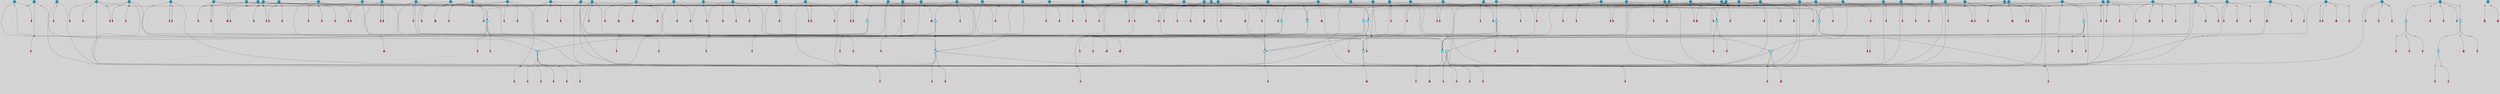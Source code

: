 // File exported with GEGELATI v1.3.1
// On the 2024-04-08 17:47:37
// With the File::TPGGraphDotExporter
digraph{
	graph[pad = "0.212, 0.055" bgcolor = lightgray]
	node[shape=circle style = filled label = ""]
		T3 [fillcolor="#66ddff"]
		T7 [fillcolor="#66ddff"]
		T9 [fillcolor="#66ddff"]
		T11 [fillcolor="#66ddff"]
		T24 [fillcolor="#66ddff"]
		T27 [fillcolor="#66ddff"]
		T54 [fillcolor="#66ddff"]
		T90 [fillcolor="#66ddff"]
		T111 [fillcolor="#66ddff"]
		T129 [fillcolor="#66ddff"]
		T150 [fillcolor="#66ddff"]
		T159 [fillcolor="#66ddff"]
		T175 [fillcolor="#1199bb"]
		T185 [fillcolor="#1199bb"]
		T193 [fillcolor="#66ddff"]
		T194 [fillcolor="#1199bb"]
		T209 [fillcolor="#1199bb"]
		T211 [fillcolor="#66ddff"]
		T212 [fillcolor="#66ddff"]
		T215 [fillcolor="#66ddff"]
		T217 [fillcolor="#1199bb"]
		T244 [fillcolor="#1199bb"]
		T245 [fillcolor="#1199bb"]
		T246 [fillcolor="#66ddff"]
		T247 [fillcolor="#1199bb"]
		T253 [fillcolor="#1199bb"]
		T255 [fillcolor="#1199bb"]
		T263 [fillcolor="#1199bb"]
		T264 [fillcolor="#1199bb"]
		T269 [fillcolor="#1199bb"]
		T270 [fillcolor="#1199bb"]
		T279 [fillcolor="#1199bb"]
		T280 [fillcolor="#1199bb"]
		T284 [fillcolor="#1199bb"]
		T288 [fillcolor="#1199bb"]
		T290 [fillcolor="#1199bb"]
		T291 [fillcolor="#1199bb"]
		T294 [fillcolor="#1199bb"]
		T295 [fillcolor="#1199bb"]
		T297 [fillcolor="#1199bb"]
		T300 [fillcolor="#1199bb"]
		T303 [fillcolor="#1199bb"]
		T305 [fillcolor="#1199bb"]
		T306 [fillcolor="#1199bb"]
		T310 [fillcolor="#1199bb"]
		T314 [fillcolor="#1199bb"]
		T316 [fillcolor="#1199bb"]
		T317 [fillcolor="#1199bb"]
		T319 [fillcolor="#1199bb"]
		T320 [fillcolor="#1199bb"]
		T321 [fillcolor="#66ddff"]
		T322 [fillcolor="#1199bb"]
		T325 [fillcolor="#1199bb"]
		T329 [fillcolor="#1199bb"]
		T330 [fillcolor="#1199bb"]
		T333 [fillcolor="#1199bb"]
		T338 [fillcolor="#1199bb"]
		T340 [fillcolor="#1199bb"]
		T343 [fillcolor="#1199bb"]
		T289 [fillcolor="#1199bb"]
		T346 [fillcolor="#1199bb"]
		T348 [fillcolor="#1199bb"]
		T354 [fillcolor="#1199bb"]
		T356 [fillcolor="#1199bb"]
		T357 [fillcolor="#1199bb"]
		T360 [fillcolor="#1199bb"]
		T362 [fillcolor="#1199bb"]
		T368 [fillcolor="#1199bb"]
		T372 [fillcolor="#1199bb"]
		T373 [fillcolor="#1199bb"]
		T374 [fillcolor="#1199bb"]
		T376 [fillcolor="#1199bb"]
		T380 [fillcolor="#1199bb"]
		T382 [fillcolor="#1199bb"]
		T383 [fillcolor="#1199bb"]
		T384 [fillcolor="#1199bb"]
		T387 [fillcolor="#1199bb"]
		T389 [fillcolor="#1199bb"]
		T390 [fillcolor="#1199bb"]
		T392 [fillcolor="#1199bb"]
		T394 [fillcolor="#1199bb"]
		T395 [fillcolor="#1199bb"]
		T397 [fillcolor="#1199bb"]
		T398 [fillcolor="#1199bb"]
		T399 [fillcolor="#1199bb"]
		T400 [fillcolor="#1199bb"]
		T401 [fillcolor="#1199bb"]
		T402 [fillcolor="#1199bb"]
		T404 [fillcolor="#1199bb"]
		T405 [fillcolor="#66ddff"]
		T406 [fillcolor="#1199bb"]
		T407 [fillcolor="#66ddff"]
		T408 [fillcolor="#1199bb"]
		T409 [fillcolor="#66ddff"]
		T410 [fillcolor="#1199bb"]
		T411 [fillcolor="#1199bb"]
		T412 [fillcolor="#1199bb"]
		T413 [fillcolor="#1199bb"]
		T414 [fillcolor="#1199bb"]
		T415 [fillcolor="#1199bb"]
		T416 [fillcolor="#1199bb"]
		T417 [fillcolor="#1199bb"]
		P2951 [fillcolor="#cccccc" shape=point] //6|
		I2951 [shape=box style=invis label="6|1&2|6#1|7&#92;n10|7&2|0#1|5&#92;n9|4&0|1#2|2&#92;n8|6&0|0#1|0&#92;n"]
		P2951 -> I2951[style=invis]
		A2460 [fillcolor="#ff3366" shape=box margin=0.03 width=0 height=0 label="3"]
		T3 -> P2951 -> A2460
		P2952 [fillcolor="#cccccc" shape=point] //3|
		I2952 [shape=box style=invis label="7|6&2|4#0|2&#92;n10|3&2|7#1|4&#92;n11|6&0|4#0|1&#92;n7|1&0|0#2|6&#92;n7|6&0|3#2|6&#92;n4|0&2|6#0|1&#92;n4|4&2|5#0|2&#92;n4|6&0|4#2|7&#92;n10|0&2|3#1|5&#92;n2|6&0|5#0|2&#92;n1|0&2|3#0|7&#92;n1|6&2|0#0|5&#92;n6|2&0|1#0|7&#92;n9|2&0|3#2|7&#92;n5|3&0|6#0|6&#92;n1|7&2|5#2|3&#92;n8|1&2|7#0|6&#92;n1|0&2|5#2|1&#92;n7|1&2|2#2|5&#92;n7|4&2|6#0|3&#92;n"]
		P2952 -> I2952[style=invis]
		A2461 [fillcolor="#ff3366" shape=box margin=0.03 width=0 height=0 label="4"]
		T3 -> P2952 -> A2461
		P2953 [fillcolor="#cccccc" shape=point] //-3|
		I2953 [shape=box style=invis label="1|6&2|7#0|7&#92;n10|2&0|7#1|3&#92;n9|6&2|7#2|2&#92;n5|3&0|7#0|7&#92;n1|6&2|3#0|0&#92;n2|3&2|3#2|2&#92;n5|1&2|6#0|6&#92;n"]
		P2953 -> I2953[style=invis]
		A2462 [fillcolor="#ff3366" shape=box margin=0.03 width=0 height=0 label="7"]
		T7 -> P2953 -> A2462
		P2954 [fillcolor="#cccccc" shape=point] //5|
		I2954 [shape=box style=invis label="0|5&2|3#0|1&#92;n0|6&2|1#2|4&#92;n6|2&2|6#0|7&#92;n7|4&0|3#0|1&#92;n5|4&0|7#1|6&#92;n9|1&0|5#2|2&#92;n6|3&2|3#1|7&#92;n11|7&2|4#1|6&#92;n2|5&0|1#0|0&#92;n4|7&0|0#0|2&#92;n6|2&0|6#0|0&#92;n2|1&2|6#2|4&#92;n10|0&2|0#1|0&#92;n6|6&2|4#0|6&#92;n"]
		P2954 -> I2954[style=invis]
		A2463 [fillcolor="#ff3366" shape=box margin=0.03 width=0 height=0 label="8"]
		T7 -> P2954 -> A2463
		P2955 [fillcolor="#cccccc" shape=point] //-6|
		I2955 [shape=box style=invis label="11|1&0|7#2|0&#92;n10|4&0|1#1|0&#92;n4|3&2|4#2|1&#92;n0|5&2|0#0|0&#92;n6|1&0|0#0|3&#92;n8|2&2|0#0|4&#92;n11|4&2|0#1|6&#92;n7|0&2|6#2|3&#92;n5|3&2|6#2|0&#92;n2|0&2|0#0|4&#92;n"]
		P2955 -> I2955[style=invis]
		A2464 [fillcolor="#ff3366" shape=box margin=0.03 width=0 height=0 label="9"]
		T9 -> P2955 -> A2464
		P2956 [fillcolor="#cccccc" shape=point] //2|
		I2956 [shape=box style=invis label="6|3&2|7#1|4&#92;n8|6&0|0#2|5&#92;n2|1&0|2#0|3&#92;n8|7&0|6#0|4&#92;n2|1&2|0#0|1&#92;n0|0&2|2#2|3&#92;n6|6&0|7#2|1&#92;n6|1&0|7#2|6&#92;n5|4&2|7#0|4&#92;n0|3&0|4#2|0&#92;n11|0&2|0#2|5&#92;n4|5&2|5#2|4&#92;n5|7&0|6#0|4&#92;n9|7&2|5#0|3&#92;n5|4&2|1#0|3&#92;n5|3&0|1#1|7&#92;n0|4&0|3#2|5&#92;n"]
		P2956 -> I2956[style=invis]
		A2465 [fillcolor="#ff3366" shape=box margin=0.03 width=0 height=0 label="10"]
		T9 -> P2956 -> A2465
		P2957 [fillcolor="#cccccc" shape=point] //6|
		I2957 [shape=box style=invis label="3|0&2|7#2|2&#92;n3|2&0|4#2|5&#92;n5|1&0|2#1|0&#92;n8|7&0|1#2|0&#92;n8|5&0|3#0|6&#92;n0|2&0|2#2|3&#92;n1|5&2|5#0|5&#92;n5|6&0|6#0|7&#92;n6|7&0|0#2|6&#92;n1|2&2|3#0|0&#92;n7|7&2|3#0|4&#92;n0|7&2|7#0|6&#92;n1|0&2|2#2|7&#92;n4|4&0|1#0|0&#92;n"]
		P2957 -> I2957[style=invis]
		A2466 [fillcolor="#ff3366" shape=box margin=0.03 width=0 height=0 label="11"]
		T11 -> P2957 -> A2466
		P2958 [fillcolor="#cccccc" shape=point] //-4|
		I2958 [shape=box style=invis label="4|1&0|4#2|6&#92;n1|2&2|2#2|0&#92;n1|2&2|0#0|6&#92;n8|4&2|3#2|5&#92;n5|5&2|1#1|0&#92;n"]
		P2958 -> I2958[style=invis]
		A2467 [fillcolor="#ff3366" shape=box margin=0.03 width=0 height=0 label="12"]
		T11 -> P2958 -> A2467
		P2959 [fillcolor="#cccccc" shape=point] //1|
		I2959 [shape=box style=invis label="5|1&0|6#2|7&#92;n2|4&0|4#2|2&#92;n0|6&0|5#0|4&#92;n10|6&2|5#1|6&#92;n9|3&0|1#1|7&#92;n10|3&2|2#1|0&#92;n5|0&0|0#2|1&#92;n11|3&2|3#1|5&#92;n10|3&0|1#1|0&#92;n2|4&0|1#0|1&#92;n0|2&0|3#2|4&#92;n9|2&2|1#2|5&#92;n11|7&2|6#2|6&#92;n"]
		P2959 -> I2959[style=invis]
		T24 -> P2959 -> T7
		P2960 [fillcolor="#cccccc" shape=point] //5|
		I2960 [shape=box style=invis label="3|0&2|0#0|1&#92;n3|0&0|7#0|1&#92;n5|3&0|2#2|6&#92;n4|4&2|4#2|6&#92;n11|2&0|7#1|6&#92;n2|7&2|2#2|5&#92;n9|3&2|6#2|7&#92;n7|7&0|0#0|4&#92;n6|1&2|4#2|3&#92;n5|4&2|0#1|6&#92;n1|3&0|7#0|4&#92;n"]
		P2960 -> I2960[style=invis]
		A2468 [fillcolor="#ff3366" shape=box margin=0.03 width=0 height=0 label="7"]
		T24 -> P2960 -> A2468
		P2961 [fillcolor="#cccccc" shape=point] //-2|
		I2961 [shape=box style=invis label="4|1&0|4#0|3&#92;n4|2&0|5#2|0&#92;n5|5&2|6#0|5&#92;n1|4&0|1#0|2&#92;n6|3&2|7#1|5&#92;n0|4&2|0#0|3&#92;n8|5&2|5#1|2&#92;n10|7&2|7#1|1&#92;n3|4&0|0#2|1&#92;n3|6&2|5#2|5&#92;n8|3&0|1#0|7&#92;n10|0&2|7#1|3&#92;n4|1&2|4#0|1&#92;n9|3&2|0#0|4&#92;n3|6&2|0#0|4&#92;n1|2&0|6#2|1&#92;n4|0&2|1#2|2&#92;n"]
		P2961 -> I2961[style=invis]
		A2469 [fillcolor="#ff3366" shape=box margin=0.03 width=0 height=0 label="14"]
		T24 -> P2961 -> A2469
		P2962 [fillcolor="#cccccc" shape=point] //2|
		I2962 [shape=box style=invis label="9|1&2|3#0|1&#92;n5|2&2|0#2|4&#92;n3|6&2|5#2|7&#92;n7|0&2|5#0|4&#92;n1|2&0|3#0|5&#92;n7|3&2|7#0|0&#92;n"]
		P2962 -> I2962[style=invis]
		A2470 [fillcolor="#ff3366" shape=box margin=0.03 width=0 height=0 label="2"]
		T27 -> P2962 -> A2470
		P2963 [fillcolor="#cccccc" shape=point] //-6|
		I2963 [shape=box style=invis label="7|5&0|4#0|4&#92;n11|0&2|5#2|1&#92;n"]
		P2963 -> I2963[style=invis]
		A2471 [fillcolor="#ff3366" shape=box margin=0.03 width=0 height=0 label="3"]
		T27 -> P2963 -> A2471
		T27 -> P2952
		P2964 [fillcolor="#cccccc" shape=point] //0|
		I2964 [shape=box style=invis label="2|5&0|1#0|6&#92;n6|1&2|2#2|7&#92;n8|0&0|3#1|4&#92;n4|3&2|5#2|4&#92;n8|1&2|4#0|0&#92;n6|6&0|1#2|6&#92;n11|7&2|4#2|5&#92;n6|2&2|4#0|2&#92;n8|5&2|4#2|4&#92;n2|1&2|1#2|2&#92;n2|7&2|5#2|6&#92;n9|7&0|5#0|4&#92;n1|2&0|5#2|6&#92;n4|2&2|3#2|7&#92;n3|3&2|1#0|2&#92;n"]
		P2964 -> I2964[style=invis]
		A2472 [fillcolor="#ff3366" shape=box margin=0.03 width=0 height=0 label="5"]
		T27 -> P2964 -> A2472
		P2965 [fillcolor="#cccccc" shape=point] //0|
		I2965 [shape=box style=invis label="4|0&0|3#2|7&#92;n10|2&0|3#1|7&#92;n3|5&0|2#0|3&#92;n4|5&0|0#2|1&#92;n10|7&2|0#1|2&#92;n5|3&2|3#1|6&#92;n9|5&2|0#0|4&#92;n5|4&2|7#0|2&#92;n10|3&2|7#1|4&#92;n7|2&0|1#2|6&#92;n8|6&0|5#0|5&#92;n8|7&2|3#0|5&#92;n2|6&2|4#0|0&#92;n"]
		P2965 -> I2965[style=invis]
		A2473 [fillcolor="#ff3366" shape=box margin=0.03 width=0 height=0 label="5"]
		T27 -> P2965 -> A2473
		P2966 [fillcolor="#cccccc" shape=point] //8|
		I2966 [shape=box style=invis label="9|0&0|1#2|0&#92;n10|1&2|5#1|4&#92;n8|2&2|6#0|4&#92;n2|4&2|5#2|3&#92;n4|2&2|2#0|2&#92;n7|5&0|2#0|0&#92;n8|2&2|1#1|3&#92;n8|7&0|7#2|1&#92;n1|1&0|0#0|7&#92;n5|6&2|5#1|0&#92;n6|6&2|5#0|0&#92;n11|4&0|3#2|6&#92;n4|2&2|4#0|7&#92;n5|6&0|1#2|0&#92;n11|3&0|2#0|7&#92;n"]
		P2966 -> I2966[style=invis]
		A2474 [fillcolor="#ff3366" shape=box margin=0.03 width=0 height=0 label="6"]
		T54 -> P2966 -> A2474
		T54 -> P2960
		P2967 [fillcolor="#cccccc" shape=point] //-10|
		I2967 [shape=box style=invis label="3|6&0|0#0|4&#92;n4|1&2|4#0|1&#92;n5|1&0|1#0|4&#92;n5|5&2|6#0|5&#92;n6|5&0|6#0|3&#92;n11|1&2|0#0|1&#92;n0|7&2|0#0|3&#92;n1|2&0|6#0|1&#92;n8|0&0|4#2|0&#92;n0|4&0|7#2|7&#92;n7|0&2|7#1|3&#92;n3|1&0|5#2|5&#92;n5|1&0|4#0|3&#92;n2|2&0|2#0|0&#92;n8|3&0|1#0|7&#92;n3|0&0|3#0|5&#92;n7|2&0|5#2|0&#92;n6|3&2|7#1|5&#92;n4|7&2|7#2|1&#92;n"]
		P2967 -> I2967[style=invis]
		A2475 [fillcolor="#ff3366" shape=box margin=0.03 width=0 height=0 label="14"]
		T54 -> P2967 -> A2475
		T54 -> P2954
		P2968 [fillcolor="#cccccc" shape=point] //-2|
		I2968 [shape=box style=invis label="8|4&2|1#2|5&#92;n4|1&0|7#2|1&#92;n5|7&2|3#2|2&#92;n10|4&2|5#1|7&#92;n10|0&2|6#1|3&#92;n4|5&2|7#0|6&#92;n9|5&2|4#0|4&#92;n2|4&0|5#0|7&#92;n11|1&2|4#2|6&#92;n5|6&0|7#1|2&#92;n2|7&2|7#2|6&#92;n5|2&0|5#1|5&#92;n3|0&0|6#0|2&#92;n4|0&0|4#2|4&#92;n4|4&2|6#0|7&#92;n10|6&2|0#1|4&#92;n9|7&0|3#1|4&#92;n1|4&2|6#0|3&#92;n11|5&2|6#0|3&#92;n0|3&0|5#0|1&#92;n"]
		P2968 -> I2968[style=invis]
		A2476 [fillcolor="#ff3366" shape=box margin=0.03 width=0 height=0 label="13"]
		T90 -> P2968 -> A2476
		P2969 [fillcolor="#cccccc" shape=point] //4|
		I2969 [shape=box style=invis label="7|1&2|6#1|3&#92;n10|1&0|3#1|6&#92;n8|5&2|3#2|1&#92;n11|5&0|0#2|6&#92;n4|1&0|6#0|0&#92;n11|1&0|2#0|3&#92;n2|0&2|1#0|7&#92;n"]
		P2969 -> I2969[style=invis]
		A2477 [fillcolor="#ff3366" shape=box margin=0.03 width=0 height=0 label="2"]
		T90 -> P2969 -> A2477
		P2970 [fillcolor="#cccccc" shape=point] //7|
		I2970 [shape=box style=invis label="10|3&0|1#1|4&#92;n4|6&0|0#0|2&#92;n4|5&0|6#0|0&#92;n4|3&0|6#2|1&#92;n7|0&0|3#1|2&#92;n4|7&0|6#0|5&#92;n7|6&0|7#0|6&#92;n6|6&0|0#0|3&#92;n11|1&0|4#2|5&#92;n10|2&0|3#1|2&#92;n"]
		P2970 -> I2970[style=invis]
		A2478 [fillcolor="#ff3366" shape=box margin=0.03 width=0 height=0 label="4"]
		T90 -> P2970 -> A2478
		P2971 [fillcolor="#cccccc" shape=point] //-3|
		I2971 [shape=box style=invis label="8|1&2|3#0|5&#92;n0|6&0|5#0|5&#92;n3|7&2|1#0|6&#92;n3|5&0|1#0|0&#92;n9|5&2|0#0|4&#92;n3|5&0|2#0|3&#92;n10|6&2|4#1|0&#92;n9|4&2|7#2|6&#92;n1|7&2|5#2|2&#92;n"]
		P2971 -> I2971[style=invis]
		A2479 [fillcolor="#ff3366" shape=box margin=0.03 width=0 height=0 label="5"]
		T90 -> P2971 -> A2479
		P2972 [fillcolor="#cccccc" shape=point] //-7|
		I2972 [shape=box style=invis label="3|0&2|0#0|1&#92;n1|1&0|2#0|4&#92;n11|2&0|7#1|6&#92;n9|7&0|0#0|4&#92;n3|0&0|7#0|1&#92;n9|3&2|6#2|7&#92;n5|3&0|2#2|6&#92;n6|1&2|4#2|3&#92;n5|4&2|0#1|6&#92;n1|3&0|7#0|7&#92;n"]
		P2972 -> I2972[style=invis]
		A2480 [fillcolor="#ff3366" shape=box margin=0.03 width=0 height=0 label="7"]
		T90 -> P2972 -> A2480
		P2973 [fillcolor="#cccccc" shape=point] //-5|
		I2973 [shape=box style=invis label="0|0&2|3#0|2&#92;n10|5&0|6#1|3&#92;n7|3&0|6#2|3&#92;n3|4&0|6#0|6&#92;n10|5&0|2#1|1&#92;n5|0&0|1#0|3&#92;n6|6&2|5#1|5&#92;n7|4&0|2#1|7&#92;n5|7&0|1#2|5&#92;n1|5&0|0#0|3&#92;n7|5&2|1#2|6&#92;n9|0&0|2#0|0&#92;n4|0&2|4#0|0&#92;n4|6&0|0#2|3&#92;n3|1&0|6#2|5&#92;n7|7&2|1#2|3&#92;n9|4&2|2#0|6&#92;n"]
		P2973 -> I2973[style=invis]
		T111 -> P2973 -> T9
		P2974 [fillcolor="#cccccc" shape=point] //7|
		I2974 [shape=box style=invis label="7|4&2|1#2|0&#92;n4|1&2|4#2|3&#92;n5|0&2|0#2|2&#92;n6|1&2|4#2|6&#92;n"]
		P2974 -> I2974[style=invis]
		A2481 [fillcolor="#ff3366" shape=box margin=0.03 width=0 height=0 label="9"]
		T111 -> P2974 -> A2481
		P2975 [fillcolor="#cccccc" shape=point] //2|
		I2975 [shape=box style=invis label="3|0&2|0#0|1&#92;n11|2&0|7#1|6&#92;n8|7&2|4#0|5&#92;n5|3&0|2#2|6&#92;n4|4&2|4#2|6&#92;n3|0&0|7#0|1&#92;n2|7&2|2#2|5&#92;n9|3&2|6#2|7&#92;n7|7&0|0#0|4&#92;n6|1&2|4#1|3&#92;n5|4&2|0#1|6&#92;n1|3&0|7#0|4&#92;n"]
		P2975 -> I2975[style=invis]
		A2482 [fillcolor="#ff3366" shape=box margin=0.03 width=0 height=0 label="7"]
		T111 -> P2975 -> A2482
		T111 -> P2955
		T129 -> P2966
		T129 -> P2960
		P2976 [fillcolor="#cccccc" shape=point] //10|
		I2976 [shape=box style=invis label="4|5&2|7#2|1&#92;n1|7&2|3#0|6&#92;n3|5&2|2#0|3&#92;n10|3&0|7#1|4&#92;n7|1&0|4#2|6&#92;n10|2&0|3#1|7&#92;n9|5&2|0#0|4&#92;n4|0&0|3#2|7&#92;n11|4&2|6#1|2&#92;n5|4&2|7#0|2&#92;n2|6&2|4#0|0&#92;n6|5&0|7#2|1&#92;n5|3&2|3#1|6&#92;n10|7&2|0#1|2&#92;n"]
		P2976 -> I2976[style=invis]
		A2483 [fillcolor="#ff3366" shape=box margin=0.03 width=0 height=0 label="5"]
		T129 -> P2976 -> A2483
		P2977 [fillcolor="#cccccc" shape=point] //5|
		I2977 [shape=box style=invis label="9|4&2|3#1|3&#92;n0|4&2|4#0|5&#92;n6|1&2|6#2|5&#92;n4|0&0|5#2|0&#92;n"]
		P2977 -> I2977[style=invis]
		A2484 [fillcolor="#ff3366" shape=box margin=0.03 width=0 height=0 label="7"]
		T129 -> P2977 -> A2484
		P2978 [fillcolor="#cccccc" shape=point] //6|
		I2978 [shape=box style=invis label="9|4&2|7#0|6&#92;n8|4&0|1#1|0&#92;n1|3&0|0#2|1&#92;n2|4&0|6#2|2&#92;n5|1&2|5#0|7&#92;n3|0&0|3#2|6&#92;n2|2&2|6#0|2&#92;n8|4&0|4#2|2&#92;n5|1&2|4#0|3&#92;n9|4&0|6#0|6&#92;n5|0&2|2#1|5&#92;n11|7&0|0#1|1&#92;n0|4&0|3#0|3&#92;n7|7&2|4#2|5&#92;n1|5&0|1#2|1&#92;n"]
		P2978 -> I2978[style=invis]
		A2485 [fillcolor="#ff3366" shape=box margin=0.03 width=0 height=0 label="1"]
		T129 -> P2978 -> A2485
		P2979 [fillcolor="#cccccc" shape=point] //-3|
		I2979 [shape=box style=invis label="2|6&0|0#0|7&#92;n9|6&2|0#0|6&#92;n3|0&0|5#0|1&#92;n5|5&0|4#0|3&#92;n6|1&2|4#2|3&#92;n2|7&2|2#2|5&#92;n5|3&0|2#2|6&#92;n7|7&0|0#0|4&#92;n5|4&2|0#1|6&#92;n9|3&2|6#2|7&#92;n1|3&0|7#0|4&#92;n"]
		P2979 -> I2979[style=invis]
		A2486 [fillcolor="#ff3366" shape=box margin=0.03 width=0 height=0 label="7"]
		T150 -> P2979 -> A2486
		P2980 [fillcolor="#cccccc" shape=point] //4|
		I2980 [shape=box style=invis label="6|0&0|7#1|0&#92;n8|6&2|6#2|7&#92;n"]
		P2980 -> I2980[style=invis]
		A2487 [fillcolor="#ff3366" shape=box margin=0.03 width=0 height=0 label="3"]
		T150 -> P2980 -> A2487
		P2981 [fillcolor="#cccccc" shape=point] //0|
		I2981 [shape=box style=invis label="2|5&0|1#0|6&#92;n6|1&2|2#2|7&#92;n8|0&0|3#1|4&#92;n11|7&2|4#2|5&#92;n8|1&2|4#0|0&#92;n6|6&0|1#2|6&#92;n7|0&2|4#1|0&#92;n4|1&2|5#2|4&#92;n6|2&2|4#0|2&#92;n8|5&2|4#2|4&#92;n2|1&2|1#2|2&#92;n2|7&2|5#2|6&#92;n9|7&0|5#0|4&#92;n1|2&0|5#2|6&#92;n4|2&2|3#2|7&#92;n3|3&2|1#0|2&#92;n"]
		P2981 -> I2981[style=invis]
		A2488 [fillcolor="#ff3366" shape=box margin=0.03 width=0 height=0 label="5"]
		T150 -> P2981 -> A2488
		P2982 [fillcolor="#cccccc" shape=point] //-8|
		I2982 [shape=box style=invis label="7|5&0|4#2|4&#92;n"]
		P2982 -> I2982[style=invis]
		A2489 [fillcolor="#ff3366" shape=box margin=0.03 width=0 height=0 label="3"]
		T150 -> P2982 -> A2489
		P2983 [fillcolor="#cccccc" shape=point] //7|
		I2983 [shape=box style=invis label="1|6&2|7#0|7&#92;n9|6&2|7#2|2&#92;n10|2&0|7#1|0&#92;n1|6&2|3#0|0&#92;n5|0&2|2#1|1&#92;n2|3&2|3#2|2&#92;n5|1&2|6#0|6&#92;n"]
		P2983 -> I2983[style=invis]
		T150 -> P2983 -> T90
		P2984 [fillcolor="#cccccc" shape=point] //7|
		I2984 [shape=box style=invis label="7|0&2|1#2|0&#92;n9|7&2|1#1|7&#92;n8|2&0|1#1|0&#92;n6|6&0|2#1|1&#92;n2|2&0|5#0|0&#92;n5|7&0|0#2|1&#92;n5|1&2|5#1|5&#92;n4|7&2|4#2|3&#92;n10|5&2|2#1|5&#92;n1|3&2|2#2|0&#92;n10|2&2|6#1|5&#92;n"]
		P2984 -> I2984[style=invis]
		A2490 [fillcolor="#ff3366" shape=box margin=0.03 width=0 height=0 label="1"]
		T159 -> P2984 -> A2490
		P2985 [fillcolor="#cccccc" shape=point] //7|
		I2985 [shape=box style=invis label="7|4&2|7#0|4&#92;n4|6&0|1#2|5&#92;n2|1&2|3#0|0&#92;n4|3&2|0#0|1&#92;n0|0&2|7#2|7&#92;n7|7&0|5#2|3&#92;n5|0&2|1#2|2&#92;n10|0&0|4#1|2&#92;n4|4&0|7#0|0&#92;n6|7&0|2#0|1&#92;n1|4&2|5#0|4&#92;n"]
		P2985 -> I2985[style=invis]
		A2491 [fillcolor="#ff3366" shape=box margin=0.03 width=0 height=0 label="0"]
		T159 -> P2985 -> A2491
		P2986 [fillcolor="#cccccc" shape=point] //5|
		I2986 [shape=box style=invis label="0|5&2|3#0|1&#92;n0|6&2|1#2|4&#92;n6|2&2|6#0|7&#92;n9|0&2|7#1|1&#92;n7|4&0|3#0|1&#92;n11|7&2|4#1|6&#92;n9|1&0|5#2|2&#92;n5|4&0|7#1|6&#92;n2|5&0|1#0|0&#92;n4|7&0|0#0|2&#92;n6|2&0|6#0|0&#92;n2|1&2|6#2|4&#92;n10|0&0|0#1|0&#92;n6|6&2|4#0|6&#92;n"]
		P2986 -> I2986[style=invis]
		T159 -> P2986 -> T129
		P2987 [fillcolor="#cccccc" shape=point] //3|
		I2987 [shape=box style=invis label="4|7&0|7#2|7&#92;n11|5&2|6#0|2&#92;n5|5&2|6#2|0&#92;n3|2&0|6#0|3&#92;n10|2&2|5#1|5&#92;n9|4&2|3#1|5&#92;n2|5&2|7#2|4&#92;n11|3&2|5#1|0&#92;n7|0&0|7#2|1&#92;n1|2&0|5#0|1&#92;n"]
		P2987 -> I2987[style=invis]
		A2492 [fillcolor="#ff3366" shape=box margin=0.03 width=0 height=0 label="5"]
		T175 -> P2987 -> A2492
		P2988 [fillcolor="#cccccc" shape=point] //2|
		I2988 [shape=box style=invis label="7|1&0|6#0|1&#92;n5|2&2|5#1|6&#92;n10|1&2|1#1|1&#92;n4|7&0|4#2|2&#92;n11|7&0|4#2|7&#92;n5|0&0|5#1|7&#92;n8|2&0|5#2|4&#92;n10|0&2|6#1|6&#92;n5|1&0|1#2|3&#92;n1|6&2|0#0|1&#92;n9|6&2|2#1|4&#92;n3|4&2|3#0|0&#92;n10|1&0|1#1|0&#92;n2|2&0|1#2|1&#92;n3|1&2|7#0|3&#92;n"]
		P2988 -> I2988[style=invis]
		A2493 [fillcolor="#ff3366" shape=box margin=0.03 width=0 height=0 label="10"]
		T175 -> P2988 -> A2493
		P2989 [fillcolor="#cccccc" shape=point] //-1|
		I2989 [shape=box style=invis label="1|7&2|1#0|6&#92;n8|1&2|3#0|5&#92;n10|6&2|7#1|0&#92;n1|7&2|5#0|2&#92;n0|3&0|3#2|2&#92;n3|5&0|1#0|0&#92;n3|5&0|2#0|3&#92;n1|5&2|0#0|4&#92;n5|7&2|2#2|5&#92;n4|0&2|3#0|3&#92;n"]
		P2989 -> I2989[style=invis]
		T175 -> P2989 -> T3
		P2990 [fillcolor="#cccccc" shape=point] //-3|
		I2990 [shape=box style=invis label="6|3&2|4#1|4&#92;n5|3&0|1#1|7&#92;n2|1&0|2#2|3&#92;n8|7&0|6#0|4&#92;n2|1&2|0#0|1&#92;n0|0&2|2#2|3&#92;n6|1&0|7#2|6&#92;n5|7&0|2#0|4&#92;n0|3&0|4#2|0&#92;n11|0&2|0#2|5&#92;n6|0&2|0#1|4&#92;n8|6&0|2#2|5&#92;n5|4&2|1#0|3&#92;n9|7&2|5#0|3&#92;n5|4&2|7#0|4&#92;n"]
		P2990 -> I2990[style=invis]
		A2494 [fillcolor="#ff3366" shape=box margin=0.03 width=0 height=0 label="10"]
		T175 -> P2990 -> A2494
		P2991 [fillcolor="#cccccc" shape=point] //4|
		I2991 [shape=box style=invis label="7|1&0|6#0|1&#92;n5|2&2|5#1|6&#92;n10|1&2|1#1|1&#92;n9|6&2|2#1|4&#92;n4|7&0|4#2|2&#92;n9|6&0|4#1|1&#92;n10|0&2|6#1|6&#92;n5|1&0|1#2|3&#92;n1|6&2|0#0|1&#92;n8|2&0|5#2|4&#92;n3|4&2|3#0|0&#92;n10|1&0|5#1|0&#92;n2|2&0|1#2|1&#92;n3|1&2|7#0|3&#92;n"]
		P2991 -> I2991[style=invis]
		A2495 [fillcolor="#ff3366" shape=box margin=0.03 width=0 height=0 label="10"]
		T175 -> P2991 -> A2495
		T185 -> P2964
		P2992 [fillcolor="#cccccc" shape=point] //3|
		I2992 [shape=box style=invis label="8|2&2|7#1|7&#92;n10|7&0|7#1|6&#92;n0|3&0|0#2|3&#92;n9|7&2|6#0|3&#92;n4|4&2|1#0|1&#92;n5|6&2|0#1|4&#92;n4|5&0|1#0|2&#92;n0|0&2|0#0|5&#92;n6|1&0|7#0|6&#92;n"]
		P2992 -> I2992[style=invis]
		A2496 [fillcolor="#ff3366" shape=box margin=0.03 width=0 height=0 label="0"]
		T185 -> P2992 -> A2496
		P2993 [fillcolor="#cccccc" shape=point] //-4|
		I2993 [shape=box style=invis label="9|7&0|0#2|0&#92;n6|6&0|5#2|0&#92;n7|3&0|0#0|4&#92;n3|5&0|3#0|3&#92;n9|1&0|1#1|1&#92;n11|5&2|7#1|5&#92;n1|5&2|5#0|2&#92;n6|0&0|6#2|5&#92;n0|3&2|4#2|5&#92;n1|6&2|5#2|2&#92;n9|5&2|1#2|2&#92;n"]
		P2993 -> I2993[style=invis]
		T185 -> P2993 -> T9
		P2994 [fillcolor="#cccccc" shape=point] //-2|
		I2994 [shape=box style=invis label="1|0&0|3#0|3&#92;n2|7&0|4#0|4&#92;n11|6&2|1#1|4&#92;n6|1&2|5#0|0&#92;n2|0&2|0#0|6&#92;n1|3&2|1#0|4&#92;n"]
		P2994 -> I2994[style=invis]
		A2497 [fillcolor="#ff3366" shape=box margin=0.03 width=0 height=0 label="2"]
		T193 -> P2994 -> A2497
		P2995 [fillcolor="#cccccc" shape=point] //3|
		I2995 [shape=box style=invis label="5|4&2|7#0|4&#92;n0|4&0|3#2|5&#92;n8|6&0|0#2|5&#92;n2|1&0|2#0|3&#92;n9|7&0|6#0|4&#92;n0|0&2|2#2|3&#92;n6|6&0|7#2|1&#92;n6|1&0|7#2|6&#92;n0|3&0|4#2|0&#92;n11|0&2|0#2|5&#92;n4|5&2|5#2|4&#92;n5|3&0|1#1|7&#92;n9|7&2|2#0|3&#92;n5|4&2|1#0|3&#92;n5|0&0|6#0|4&#92;n0|0&0|1#2|0&#92;n"]
		P2995 -> I2995[style=invis]
		A2498 [fillcolor="#ff3366" shape=box margin=0.03 width=0 height=0 label="10"]
		T193 -> P2995 -> A2498
		T193 -> P2989
		P2996 [fillcolor="#cccccc" shape=point] //10|
		I2996 [shape=box style=invis label="6|1&2|4#2|3&#92;n3|0&0|7#0|1&#92;n5|3&0|2#2|6&#92;n4|4&0|4#2|6&#92;n5|4&2|0#1|6&#92;n10|5&0|6#1|5&#92;n2|5&2|1#2|2&#92;n1|3&0|7#0|4&#92;n3|0&2|0#0|1&#92;n11|2&0|5#1|6&#92;n9|3&2|6#2|7&#92;n7|7&0|0#0|4&#92;n"]
		P2996 -> I2996[style=invis]
		A2499 [fillcolor="#ff3366" shape=box margin=0.03 width=0 height=0 label="7"]
		T193 -> P2996 -> A2499
		P2997 [fillcolor="#cccccc" shape=point] //5|
		I2997 [shape=box style=invis label="3|0&2|0#2|1&#92;n3|0&0|7#0|1&#92;n5|3&0|2#2|6&#92;n4|4&2|4#2|6&#92;n5|4&2|0#1|6&#92;n2|7&2|2#2|5&#92;n1|3&0|7#0|4&#92;n11|6&2|2#0|7&#92;n7|7&0|0#0|4&#92;n6|1&2|4#2|3&#92;n11|0&0|7#1|6&#92;n9|3&2|6#2|7&#92;n"]
		P2997 -> I2997[style=invis]
		A2500 [fillcolor="#ff3366" shape=box margin=0.03 width=0 height=0 label="7"]
		T194 -> P2997 -> A2500
		P2998 [fillcolor="#cccccc" shape=point] //4|
		I2998 [shape=box style=invis label="7|1&0|6#0|1&#92;n6|7&2|7#1|7&#92;n10|1&2|1#1|1&#92;n9|6&2|2#1|4&#92;n4|7&0|4#2|2&#92;n9|6&0|5#1|1&#92;n10|0&2|6#1|6&#92;n5|1&0|1#2|3&#92;n10|1&0|5#1|0&#92;n3|4&2|3#0|0&#92;n8|2&0|5#2|4&#92;n1|6&2|0#0|0&#92;n2|3&0|1#2|6&#92;n5|2&2|2#1|6&#92;n2|2&0|1#2|1&#92;n3|1&2|7#0|3&#92;n6|7&2|3#0|4&#92;n"]
		P2998 -> I2998[style=invis]
		A2501 [fillcolor="#ff3366" shape=box margin=0.03 width=0 height=0 label="10"]
		T194 -> P2998 -> A2501
		P2999 [fillcolor="#cccccc" shape=point] //-4|
		I2999 [shape=box style=invis label="0|4&0|0#2|7&#92;n8|5&2|4#2|4&#92;n4|3&2|5#2|4&#92;n11|7&2|2#2|5&#92;n6|5&2|2#2|7&#92;n3|2&0|7#0|7&#92;n3|3&2|1#0|3&#92;n2|6&0|3#2|5&#92;n0|1&2|6#2|2&#92;n8|2&0|0#1|6&#92;n0|7&0|5#0|4&#92;n9|5&0|3#2|7&#92;n2|7&2|5#2|6&#92;n9|0&2|0#0|1&#92;n1|2&2|4#0|2&#92;n"]
		P2999 -> I2999[style=invis]
		T194 -> P2999 -> T27
		T194 -> P2985
		T209 -> P2985
		T209 -> P2960
		P3000 [fillcolor="#cccccc" shape=point] //6|
		I3000 [shape=box style=invis label="10|4&2|6#1|2&#92;n8|4&0|1#1|0&#92;n0|4&2|6#0|0&#92;n8|4&2|5#2|1&#92;n7|5&2|5#1|0&#92;n3|6&0|6#2|2&#92;n1|7&0|7#0|5&#92;n2|0&0|7#2|4&#92;n2|6&2|2#0|0&#92;n0|7&2|7#0|7&#92;n11|6&0|4#2|2&#92;n5|5&0|0#0|1&#92;n10|1&0|0#1|0&#92;n7|3&0|1#2|5&#92;n9|2&2|7#1|5&#92;n9|4&2|6#2|7&#92;n1|6&2|4#2|2&#92;n3|3&2|2#0|7&#92;n1|6&2|0#0|0&#92;n6|4&2|6#1|0&#92;n"]
		P3000 -> I3000[style=invis]
		A2502 [fillcolor="#ff3366" shape=box margin=0.03 width=0 height=0 label="1"]
		T209 -> P3000 -> A2502
		P3001 [fillcolor="#cccccc" shape=point] //2|
		I3001 [shape=box style=invis label="4|5&2|7#2|1&#92;n1|7&2|3#0|6&#92;n3|5&2|2#0|3&#92;n10|3&2|7#1|4&#92;n7|1&0|4#2|6&#92;n4|0&0|3#2|7&#92;n9|5&2|0#0|4&#92;n10|2&0|3#1|7&#92;n11|4&2|6#1|2&#92;n10|3&2|1#1|6&#92;n5|4&2|7#0|2&#92;n2|6&2|4#0|0&#92;n6|5&0|7#2|1&#92;n5|3&2|3#1|6&#92;n10|7&2|0#1|2&#92;n"]
		P3001 -> I3001[style=invis]
		A2503 [fillcolor="#ff3366" shape=box margin=0.03 width=0 height=0 label="5"]
		T209 -> P3001 -> A2503
		P3002 [fillcolor="#cccccc" shape=point] //9|
		I3002 [shape=box style=invis label="11|0&2|0#1|1&#92;n3|6&0|6#0|0&#92;n1|4&0|0#2|4&#92;n7|5&2|2#1|3&#92;n11|7&2|6#1|7&#92;n5|2&0|6#1|5&#92;n9|5&0|6#0|3&#92;n2|2&2|7#0|5&#92;n9|3&2|2#2|0&#92;n11|0&2|7#0|1&#92;n1|1&2|0#0|1&#92;n6|6&0|6#1|2&#92;n9|7&0|1#0|3&#92;n2|0&2|4#2|5&#92;n2|4&2|2#0|0&#92;n6|1&2|1#1|7&#92;n10|7&2|5#1|6&#92;n11|5&2|7#2|4&#92;n"]
		P3002 -> I3002[style=invis]
		A2504 [fillcolor="#ff3366" shape=box margin=0.03 width=0 height=0 label="1"]
		T209 -> P3002 -> A2504
		P3003 [fillcolor="#cccccc" shape=point] //5|
		I3003 [shape=box style=invis label="3|0&2|0#0|1&#92;n3|0&0|7#0|1&#92;n5|3&0|2#2|6&#92;n4|4&2|4#2|6&#92;n11|2&0|7#1|6&#92;n2|7&2|2#2|5&#92;n9|3&2|6#2|7&#92;n7|7&0|0#0|4&#92;n6|1&2|4#2|3&#92;n5|4&2|0#1|6&#92;n1|3&0|7#0|4&#92;n"]
		P3003 -> I3003[style=invis]
		A2505 [fillcolor="#ff3366" shape=box margin=0.03 width=0 height=0 label="7"]
		T211 -> P3003 -> A2505
		P3004 [fillcolor="#cccccc" shape=point] //10|
		I3004 [shape=box style=invis label="4|5&2|7#2|1&#92;n1|7&2|3#0|6&#92;n3|5&2|2#0|3&#92;n10|3&0|7#1|4&#92;n7|1&0|4#2|6&#92;n10|2&0|3#1|7&#92;n9|5&2|0#0|4&#92;n4|0&0|3#2|7&#92;n11|4&2|6#1|2&#92;n5|4&2|7#0|2&#92;n2|6&2|4#0|0&#92;n6|5&0|7#2|1&#92;n5|3&2|3#1|6&#92;n10|7&2|0#1|2&#92;n"]
		P3004 -> I3004[style=invis]
		A2506 [fillcolor="#ff3366" shape=box margin=0.03 width=0 height=0 label="5"]
		T211 -> P3004 -> A2506
		P3005 [fillcolor="#cccccc" shape=point] //8|
		I3005 [shape=box style=invis label="9|0&0|1#2|0&#92;n10|1&2|5#1|4&#92;n8|2&2|6#0|4&#92;n2|4&2|5#2|3&#92;n4|2&2|2#0|2&#92;n7|5&0|2#0|0&#92;n8|2&2|1#1|3&#92;n8|7&0|7#2|1&#92;n1|1&0|0#0|7&#92;n5|6&2|5#1|0&#92;n6|6&2|5#0|0&#92;n11|4&0|3#2|6&#92;n4|2&2|4#0|7&#92;n5|6&0|1#2|0&#92;n11|3&0|2#0|7&#92;n"]
		P3005 -> I3005[style=invis]
		A2507 [fillcolor="#ff3366" shape=box margin=0.03 width=0 height=0 label="6"]
		T211 -> P3005 -> A2507
		P3006 [fillcolor="#cccccc" shape=point] //5|
		I3006 [shape=box style=invis label="0|5&2|3#0|1&#92;n0|6&2|1#2|4&#92;n6|2&2|6#0|7&#92;n9|0&2|7#1|1&#92;n7|4&0|3#0|1&#92;n11|7&2|4#1|6&#92;n9|1&0|5#2|2&#92;n5|4&0|7#1|6&#92;n2|5&0|1#0|0&#92;n4|7&0|0#0|2&#92;n6|2&0|6#0|0&#92;n2|1&2|6#2|4&#92;n10|0&0|0#1|0&#92;n6|6&2|4#0|6&#92;n"]
		P3006 -> I3006[style=invis]
		T212 -> P3006 -> T211
		P3007 [fillcolor="#cccccc" shape=point] //6|
		I3007 [shape=box style=invis label="9|4&2|7#0|6&#92;n8|4&0|1#1|0&#92;n1|3&0|0#2|1&#92;n2|4&0|6#2|2&#92;n5|1&2|5#0|7&#92;n3|0&0|3#2|6&#92;n2|2&2|6#0|2&#92;n8|4&0|4#2|2&#92;n5|1&2|4#0|3&#92;n9|4&0|6#0|6&#92;n5|0&2|2#1|5&#92;n11|7&0|0#1|1&#92;n0|4&0|3#0|3&#92;n7|7&2|4#2|5&#92;n1|5&0|1#2|1&#92;n"]
		P3007 -> I3007[style=invis]
		A2508 [fillcolor="#ff3366" shape=box margin=0.03 width=0 height=0 label="1"]
		T211 -> P3007 -> A2508
		P3008 [fillcolor="#cccccc" shape=point] //7|
		I3008 [shape=box style=invis label="7|4&2|7#0|4&#92;n4|6&0|1#2|5&#92;n2|1&2|3#0|0&#92;n4|3&2|0#0|1&#92;n0|0&2|7#2|7&#92;n7|7&0|5#2|3&#92;n5|0&2|1#2|2&#92;n10|0&0|4#1|2&#92;n4|4&0|7#0|0&#92;n6|7&0|2#0|1&#92;n1|4&2|5#0|4&#92;n"]
		P3008 -> I3008[style=invis]
		A2509 [fillcolor="#ff3366" shape=box margin=0.03 width=0 height=0 label="0"]
		T212 -> P3008 -> A2509
		P3009 [fillcolor="#cccccc" shape=point] //5|
		I3009 [shape=box style=invis label="9|4&2|3#1|3&#92;n0|4&2|4#0|5&#92;n6|1&2|6#2|5&#92;n4|0&0|5#2|0&#92;n"]
		P3009 -> I3009[style=invis]
		A2510 [fillcolor="#ff3366" shape=box margin=0.03 width=0 height=0 label="7"]
		T211 -> P3009 -> A2510
		P3010 [fillcolor="#cccccc" shape=point] //7|
		I3010 [shape=box style=invis label="7|0&2|1#2|0&#92;n9|7&2|1#1|7&#92;n8|2&0|1#1|0&#92;n6|6&0|2#1|1&#92;n2|2&0|5#0|0&#92;n5|7&0|0#2|1&#92;n5|1&2|5#1|5&#92;n4|7&2|4#2|3&#92;n10|5&2|2#1|5&#92;n1|3&2|2#2|0&#92;n10|2&2|6#1|5&#92;n"]
		P3010 -> I3010[style=invis]
		A2511 [fillcolor="#ff3366" shape=box margin=0.03 width=0 height=0 label="1"]
		T212 -> P3010 -> A2511
		P3011 [fillcolor="#cccccc" shape=point] //-1|
		I3011 [shape=box style=invis label="11|7&2|0#1|7&#92;n1|5&2|4#2|4&#92;n4|3&0|1#0|5&#92;n1|6&0|0#0|4&#92;n8|6&2|4#0|0&#92;n4|0&0|0#0|5&#92;n10|4&2|0#1|0&#92;n9|6&2|5#1|3&#92;n0|7&2|1#0|5&#92;n0|6&2|3#2|0&#92;n4|4&0|5#0|1&#92;n"]
		P3011 -> I3011[style=invis]
		A2512 [fillcolor="#ff3366" shape=box margin=0.03 width=0 height=0 label="12"]
		T215 -> P3011 -> A2512
		P3012 [fillcolor="#cccccc" shape=point] //1|
		I3012 [shape=box style=invis label="9|3&0|0#1|1&#92;n4|6&0|5#0|7&#92;n3|6&0|0#2|0&#92;n6|2&2|5#1|4&#92;n8|7&0|7#0|0&#92;n5|0&2|6#0|6&#92;n"]
		P3012 -> I3012[style=invis]
		A2513 [fillcolor="#ff3366" shape=box margin=0.03 width=0 height=0 label="5"]
		T215 -> P3012 -> A2513
		P3013 [fillcolor="#cccccc" shape=point] //5|
		I3013 [shape=box style=invis label="4|4&0|6#2|1&#92;n7|6&0|1#1|4&#92;n6|2&0|7#1|3&#92;n9|1&2|6#0|7&#92;n1|6&2|3#0|0&#92;n2|3&2|3#2|2&#92;n1|0&2|7#2|7&#92;n10|3&0|7#1|7&#92;n"]
		P3013 -> I3013[style=invis]
		A2514 [fillcolor="#ff3366" shape=box margin=0.03 width=0 height=0 label="7"]
		T215 -> P3013 -> A2514
		T217 -> P2960
		P3014 [fillcolor="#cccccc" shape=point] //5|
		I3014 [shape=box style=invis label="6|7&0|4#1|5&#92;n11|4&2|0#1|6&#92;n5|3&2|6#2|0&#92;n10|2&2|2#1|4&#92;n2|2&2|2#0|3&#92;n2|0&2|0#0|4&#92;n11|1&0|7#2|0&#92;n11|0&2|0#0|0&#92;n3|2&0|3#2|2&#92;n10|1&2|6#1|1&#92;n7|0&2|6#2|4&#92;n"]
		P3014 -> I3014[style=invis]
		A2515 [fillcolor="#ff3366" shape=box margin=0.03 width=0 height=0 label="9"]
		T217 -> P3014 -> A2515
		T217 -> P2969
		T217 -> P3006
		P3015 [fillcolor="#cccccc" shape=point] //5|
		I3015 [shape=box style=invis label="1|6&2|7#0|7&#92;n9|2&2|7#2|2&#92;n10|2&0|7#1|3&#92;n5|3&0|7#0|7&#92;n7|0&2|7#2|2&#92;n1|6&2|3#0|0&#92;n2|3&2|3#2|2&#92;n"]
		P3015 -> I3015[style=invis]
		A2516 [fillcolor="#ff3366" shape=box margin=0.03 width=0 height=0 label="7"]
		T244 -> P3015 -> A2516
		T244 -> P2954
		P3016 [fillcolor="#cccccc" shape=point] //9|
		I3016 [shape=box style=invis label="0|5&2|3#0|1&#92;n0|6&2|1#2|4&#92;n6|2&2|6#0|0&#92;n9|0&2|7#1|1&#92;n7|4&0|3#0|1&#92;n11|7&2|4#1|6&#92;n9|1&0|5#2|2&#92;n5|4&0|7#1|6&#92;n2|5&0|1#0|0&#92;n4|7&0|0#0|2&#92;n6|2&2|6#0|7&#92;n2|1&2|6#2|4&#92;n10|0&0|0#1|0&#92;n6|6&2|4#0|6&#92;n"]
		P3016 -> I3016[style=invis]
		T244 -> P3016 -> T211
		P3017 [fillcolor="#cccccc" shape=point] //3|
		I3017 [shape=box style=invis label="7|1&2|6#2|3&#92;n10|1&0|3#1|6&#92;n4|1&0|6#0|0&#92;n2|0&2|1#2|7&#92;n11|1&0|2#0|3&#92;n"]
		P3017 -> I3017[style=invis]
		A2517 [fillcolor="#ff3366" shape=box margin=0.03 width=0 height=0 label="2"]
		T244 -> P3017 -> A2517
		T245 -> P2952
		P3018 [fillcolor="#cccccc" shape=point] //10|
		I3018 [shape=box style=invis label="10|2&0|7#1|3&#92;n1|0&2|1#0|1&#92;n5|1&2|7#0|7&#92;n2|3&2|3#2|2&#92;n0|0&2|7#2|2&#92;n"]
		P3018 -> I3018[style=invis]
		A2518 [fillcolor="#ff3366" shape=box margin=0.03 width=0 height=0 label="7"]
		T245 -> P3018 -> A2518
		P3019 [fillcolor="#cccccc" shape=point] //-10|
		I3019 [shape=box style=invis label="9|0&0|1#2|0&#92;n10|1&2|5#1|4&#92;n5|6&2|5#1|0&#92;n5|7&2|3#0|6&#92;n4|2&2|2#0|2&#92;n8|7&0|7#2|1&#92;n8|6&2|1#1|3&#92;n0|6&2|3#0|4&#92;n5|6&0|1#2|0&#92;n2|7&0|0#0|4&#92;n1|1&0|0#2|7&#92;n2|4&2|2#2|3&#92;n6|6&2|5#0|0&#92;n8|2&2|6#0|4&#92;n11|4&0|5#2|6&#92;n7|5&0|2#0|0&#92;n10|0&2|1#1|3&#92;n11|3&0|2#0|7&#92;n"]
		P3019 -> I3019[style=invis]
		A2519 [fillcolor="#ff3366" shape=box margin=0.03 width=0 height=0 label="6"]
		T245 -> P3019 -> A2519
		P3020 [fillcolor="#cccccc" shape=point] //4|
		I3020 [shape=box style=invis label="6|7&0|3#1|5&#92;n10|1&2|6#1|1&#92;n5|3&2|6#2|0&#92;n10|2&2|2#1|4&#92;n7|0&2|6#2|4&#92;n2|2&2|2#0|3&#92;n11|1&0|4#2|0&#92;n11|0&2|0#0|0&#92;n3|2&0|3#2|2&#92;n11|4&2|0#1|6&#92;n2|0&2|0#0|4&#92;n"]
		P3020 -> I3020[style=invis]
		A2520 [fillcolor="#ff3366" shape=box margin=0.03 width=0 height=0 label="9"]
		T245 -> P3020 -> A2520
		T246 -> P2985
		T246 -> P2986
		P3021 [fillcolor="#cccccc" shape=point] //5|
		I3021 [shape=box style=invis label="9|4&2|3#1|3&#92;n0|4&2|4#0|5&#92;n6|1&2|6#2|5&#92;n8|5&2|2#1|7&#92;n0|0&0|5#2|0&#92;n"]
		P3021 -> I3021[style=invis]
		A2521 [fillcolor="#ff3366" shape=box margin=0.03 width=0 height=0 label="7"]
		T246 -> P3021 -> A2521
		P3022 [fillcolor="#cccccc" shape=point] //6|
		I3022 [shape=box style=invis label="7|0&2|5#1|2&#92;n10|6&2|1#1|3&#92;n7|5&0|2#0|7&#92;n10|7&0|1#1|5&#92;n4|6&2|5#0|5&#92;n4|4&0|7#2|7&#92;n"]
		P3022 -> I3022[style=invis]
		A2522 [fillcolor="#ff3366" shape=box margin=0.03 width=0 height=0 label="7"]
		T247 -> P3022 -> A2522
		P3023 [fillcolor="#cccccc" shape=point] //-8|
		I3023 [shape=box style=invis label="5|1&2|5#1|6&#92;n5|4&2|3#0|0&#92;n1|0&2|0#2|5&#92;n7|7&2|1#1|3&#92;n10|7&2|7#1|6&#92;n11|4&2|3#0|2&#92;n8|7&0|4#2|4&#92;n"]
		P3023 -> I3023[style=invis]
		A2523 [fillcolor="#ff3366" shape=box margin=0.03 width=0 height=0 label="9"]
		T247 -> P3023 -> A2523
		P3024 [fillcolor="#cccccc" shape=point] //10|
		I3024 [shape=box style=invis label="9|6&0|1#2|4&#92;n8|6&2|5#2|3&#92;n2|6&2|7#2|1&#92;n7|4&2|5#2|0&#92;n2|4&2|4#0|1&#92;n10|5&0|2#1|6&#92;n8|0&2|7#1|1&#92;n"]
		P3024 -> I3024[style=invis]
		T247 -> P3024 -> T24
		T247 -> P2955
		T253 -> P2952
		T253 -> P2978
		P3025 [fillcolor="#cccccc" shape=point] //-2|
		I3025 [shape=box style=invis label="2|4&0|3#2|2&#92;n8|5&2|3#2|0&#92;n3|4&2|7#0|7&#92;n7|1&2|0#0|0&#92;n10|3&0|5#1|5&#92;n10|2&0|7#1|7&#92;n0|2&0|3#2|6&#92;n9|3&0|7#2|1&#92;n4|1&0|5#2|4&#92;n11|7&2|3#2|6&#92;n10|7&0|4#1|7&#92;n0|1&2|4#0|3&#92;n3|3&0|2#2|7&#92;n8|0&0|4#0|1&#92;n6|4&2|5#2|3&#92;n7|6&0|4#1|6&#92;n7|3&2|0#0|6&#92;n"]
		P3025 -> I3025[style=invis]
		A2524 [fillcolor="#ff3366" shape=box margin=0.03 width=0 height=0 label="4"]
		T253 -> P3025 -> A2524
		T255 -> P2989
		P3026 [fillcolor="#cccccc" shape=point] //-9|
		I3026 [shape=box style=invis label="7|1&0|0#2|6&#92;n1|6&0|4#2|7&#92;n7|6&2|4#0|2&#92;n10|7&2|1#1|3&#92;n7|6&0|3#2|6&#92;n4|0&2|2#2|1&#92;n1|0&0|5#2|3&#92;n6|1&2|6#1|1&#92;n7|4&2|6#1|0&#92;n9|5&0|1#0|2&#92;n9|2&0|3#0|7&#92;n6|0&2|7#0|6&#92;n10|5&2|3#1|5&#92;n10|0&2|7#1|4&#92;n1|0&2|3#0|7&#92;n5|2&0|6#0|6&#92;n2|6&0|1#0|2&#92;n7|4&2|5#0|3&#92;n3|6&2|4#0|5&#92;n1|6&2|0#0|5&#92;n"]
		P3026 -> I3026[style=invis]
		A2525 [fillcolor="#ff3366" shape=box margin=0.03 width=0 height=0 label="4"]
		T255 -> P3026 -> A2525
		P3027 [fillcolor="#cccccc" shape=point] //7|
		I3027 [shape=box style=invis label="9|6&2|6#1|3&#92;n9|7&2|0#1|7&#92;n3|0&2|0#0|0&#92;n1|6&0|0#0|4&#92;n7|4&0|3#0|1&#92;n"]
		P3027 -> I3027[style=invis]
		A2526 [fillcolor="#ff3366" shape=box margin=0.03 width=0 height=0 label="12"]
		T255 -> P3027 -> A2526
		P3028 [fillcolor="#cccccc" shape=point] //-9|
		I3028 [shape=box style=invis label="11|5&0|0#2|6&#92;n8|5&2|3#2|1&#92;n7|1&0|6#1|3&#92;n11|4&0|2#0|1&#92;n9|0&2|7#1|6&#92;n10|1&0|3#1|6&#92;n0|3&0|4#2|5&#92;n5|7&2|3#1|6&#92;n2|0&2|1#0|7&#92;n"]
		P3028 -> I3028[style=invis]
		A2527 [fillcolor="#ff3366" shape=box margin=0.03 width=0 height=0 label="2"]
		T255 -> P3028 -> A2527
		P3029 [fillcolor="#cccccc" shape=point] //-7|
		I3029 [shape=box style=invis label="9|1&2|7#2|1&#92;n7|0&2|0#2|7&#92;n2|3&2|3#2|2&#92;n8|5&2|1#0|3&#92;n5|5&0|7#0|1&#92;n1|6&2|7#0|7&#92;n10|2&0|7#1|3&#92;n6|4&2|2#2|4&#92;n0|6&2|5#0|2&#92;n"]
		P3029 -> I3029[style=invis]
		A2528 [fillcolor="#ff3366" shape=box margin=0.03 width=0 height=0 label="7"]
		T255 -> P3029 -> A2528
		P3030 [fillcolor="#cccccc" shape=point] //-4|
		I3030 [shape=box style=invis label="1|5&2|4#2|4&#92;n4|0&0|0#0|5&#92;n6|0&2|3#1|3&#92;n4|3&0|1#0|5&#92;n9|7&0|2#1|7&#92;n10|4&2|0#1|0&#92;n0|2&2|6#0|3&#92;n4|4&0|5#0|1&#92;n8|6&2|4#0|1&#92;n1|6&0|0#0|4&#92;n4|7&2|1#2|5&#92;n9|6&2|5#1|3&#92;n"]
		P3030 -> I3030[style=invis]
		A2529 [fillcolor="#ff3366" shape=box margin=0.03 width=0 height=0 label="12"]
		T263 -> P3030 -> A2529
		P3031 [fillcolor="#cccccc" shape=point] //1|
		I3031 [shape=box style=invis label="2|2&2|3#0|2&#92;n2|2&0|5#2|5&#92;n8|4&0|1#1|0&#92;n9|7&0|6#0|3&#92;n5|1&2|2#0|7&#92;n10|7&0|7#1|3&#92;n7|7&2|4#2|5&#92;n5|5&0|2#2|1&#92;n2|6&2|2#0|0&#92;n9|3&2|2#2|0&#92;n0|6&0|6#2|2&#92;n7|7&0|1#2|3&#92;n3|6&0|1#0|5&#92;n1|5&0|1#2|7&#92;n"]
		P3031 -> I3031[style=invis]
		A2530 [fillcolor="#ff3366" shape=box margin=0.03 width=0 height=0 label="1"]
		T263 -> P3031 -> A2530
		P3032 [fillcolor="#cccccc" shape=point] //-9|
		I3032 [shape=box style=invis label="4|7&2|6#0|5&#92;n11|3&0|2#2|6&#92;n10|2&2|4#1|6&#92;n3|0&2|6#2|7&#92;n4|3&0|5#0|7&#92;n2|3&0|7#0|7&#92;n10|6&0|7#1|5&#92;n10|1&2|2#1|1&#92;n1|7&0|3#2|6&#92;n"]
		P3032 -> I3032[style=invis]
		A2531 [fillcolor="#ff3366" shape=box margin=0.03 width=0 height=0 label="4"]
		T263 -> P3032 -> A2531
		P3033 [fillcolor="#cccccc" shape=point] //7|
		I3033 [shape=box style=invis label="7|2&0|4#1|3&#92;n7|7&0|0#0|4&#92;n4|4&2|4#2|6&#92;n2|3&2|2#2|5&#92;n8|0&0|2#2|1&#92;n9|3&2|6#2|7&#92;n6|4&2|4#2|3&#92;n3|3&2|0#0|1&#92;n6|4&2|0#1|6&#92;n5|3&0|7#0|4&#92;n"]
		P3033 -> I3033[style=invis]
		A2532 [fillcolor="#ff3366" shape=box margin=0.03 width=0 height=0 label="7"]
		T263 -> P3033 -> A2532
		P3034 [fillcolor="#cccccc" shape=point] //10|
		I3034 [shape=box style=invis label="1|5&0|6#2|0&#92;n6|1&0|7#1|1&#92;n4|7&2|7#0|5&#92;n7|1&2|7#2|3&#92;n4|0&2|0#0|4&#92;n5|3&2|7#2|7&#92;n9|3&2|6#2|0&#92;n4|1&2|7#0|4&#92;n"]
		P3034 -> I3034[style=invis]
		A2533 [fillcolor="#ff3366" shape=box margin=0.03 width=0 height=0 label="9"]
		T263 -> P3034 -> A2533
		T264 -> P2984
		P3035 [fillcolor="#cccccc" shape=point] //6|
		I3035 [shape=box style=invis label="11|5&0|1#1|1&#92;n1|2&0|7#0|5&#92;n4|1&0|6#2|1&#92;n4|0&0|1#0|5&#92;n"]
		P3035 -> I3035[style=invis]
		T264 -> P3035 -> T212
		T264 -> P2960
		T264 -> P2959
		P3036 [fillcolor="#cccccc" shape=point] //10|
		I3036 [shape=box style=invis label="10|4&2|6#1|2&#92;n8|4&0|1#1|0&#92;n0|4&2|6#0|0&#92;n8|5&2|5#2|1&#92;n2|6&0|2#0|0&#92;n1|7&0|7#0|5&#92;n1|6&2|4#2|2&#92;n7|5&2|5#1|0&#92;n0|7&2|2#0|7&#92;n11|6&0|4#2|2&#92;n5|5&0|0#0|1&#92;n10|1&0|0#1|0&#92;n7|3&0|1#2|5&#92;n3|6&0|6#2|2&#92;n9|4&2|6#2|7&#92;n2|0&0|7#2|4&#92;n3|2&2|1#2|2&#92;n3|3&2|2#0|7&#92;n1|6&2|0#0|0&#92;n6|4&2|6#1|0&#92;n"]
		P3036 -> I3036[style=invis]
		A2534 [fillcolor="#ff3366" shape=box margin=0.03 width=0 height=0 label="1"]
		T264 -> P3036 -> A2534
		P3037 [fillcolor="#cccccc" shape=point] //8|
		I3037 [shape=box style=invis label="2|7&0|2#2|6&#92;n2|0&2|0#0|5&#92;n2|7&0|4#0|4&#92;n0|0&2|6#0|0&#92;n"]
		P3037 -> I3037[style=invis]
		A2535 [fillcolor="#ff3366" shape=box margin=0.03 width=0 height=0 label="2"]
		T269 -> P3037 -> A2535
		T269 -> P2989
		P3038 [fillcolor="#cccccc" shape=point] //-4|
		I3038 [shape=box style=invis label="0|6&2|7#2|4&#92;n4|4&0|4#2|6&#92;n3|0&0|7#0|1&#92;n5|3&0|2#2|6&#92;n1|3&0|7#0|1&#92;n5|4&2|0#1|6&#92;n10|5&0|6#1|5&#92;n2|5&2|1#2|2&#92;n6|1&2|4#2|3&#92;n3|0&2|2#0|1&#92;n11|2&0|5#1|6&#92;n9|3&2|6#2|7&#92;n7|7&0|0#0|4&#92;n8|1&0|1#1|5&#92;n"]
		P3038 -> I3038[style=invis]
		A2536 [fillcolor="#ff3366" shape=box margin=0.03 width=0 height=0 label="7"]
		T269 -> P3038 -> A2536
		P3039 [fillcolor="#cccccc" shape=point] //1|
		I3039 [shape=box style=invis label="9|0&2|2#1|6&#92;n3|1&0|2#0|4&#92;n8|6&2|6#0|0&#92;n"]
		P3039 -> I3039[style=invis]
		A2537 [fillcolor="#ff3366" shape=box margin=0.03 width=0 height=0 label="2"]
		T269 -> P3039 -> A2537
		P3040 [fillcolor="#cccccc" shape=point] //-2|
		I3040 [shape=box style=invis label="0|4&2|0#0|3&#92;n4|2&0|5#2|0&#92;n5|5&2|6#0|5&#92;n1|4&0|1#0|2&#92;n6|3&2|7#1|5&#92;n4|1&0|4#0|3&#92;n8|5&2|5#1|2&#92;n10|7&2|7#1|1&#92;n3|4&0|0#2|1&#92;n3|6&2|5#2|5&#92;n8|3&0|1#0|7&#92;n10|0&2|7#1|3&#92;n4|1&2|4#0|1&#92;n9|3&2|0#0|4&#92;n3|6&2|0#0|4&#92;n1|2&0|6#2|1&#92;n4|2&2|1#2|2&#92;n"]
		P3040 -> I3040[style=invis]
		A2538 [fillcolor="#ff3366" shape=box margin=0.03 width=0 height=0 label="14"]
		T269 -> P3040 -> A2538
		P3041 [fillcolor="#cccccc" shape=point] //-9|
		I3041 [shape=box style=invis label="2|0&2|0#2|1&#92;n4|4&2|4#2|6&#92;n9|1&0|3#1|7&#92;n5|3&0|2#2|6&#92;n2|7&2|2#2|5&#92;n5|4&2|0#1|6&#92;n3|0&0|7#0|1&#92;n1|3&0|7#0|4&#92;n11|6&2|2#0|7&#92;n7|7&0|0#0|4&#92;n11|0&0|7#1|6&#92;n9|3&2|6#2|7&#92;n"]
		P3041 -> I3041[style=invis]
		A2539 [fillcolor="#ff3366" shape=box margin=0.03 width=0 height=0 label="7"]
		T270 -> P3041 -> A2539
		P3042 [fillcolor="#cccccc" shape=point] //-7|
		I3042 [shape=box style=invis label="1|3&2|0#2|1&#92;n8|3&0|4#2|2&#92;n9|1&0|5#2|1&#92;n10|7&0|1#1|7&#92;n6|3&2|0#1|0&#92;n5|0&2|2#1|5&#92;n2|4&2|6#2|4&#92;n7|4&2|4#2|3&#92;n9|7&0|3#1|6&#92;n0|5&0|7#2|1&#92;n9|4&2|7#0|0&#92;n5|6&0|5#1|3&#92;n5|2&0|3#0|1&#92;n3|0&0|1#0|3&#92;n7|2&2|3#1|2&#92;n11|7&2|1#2|5&#92;n9|7&2|0#1|7&#92;n5|0&2|4#0|7&#92;n11|6&2|4#0|6&#92;n"]
		P3042 -> I3042[style=invis]
		A2540 [fillcolor="#ff3366" shape=box margin=0.03 width=0 height=0 label="1"]
		T270 -> P3042 -> A2540
		T270 -> P2960
		P3043 [fillcolor="#cccccc" shape=point] //-10|
		I3043 [shape=box style=invis label="4|2&2|0#2|4&#92;n7|3&2|7#0|0&#92;n11|5&2|2#0|2&#92;n9|6&2|3#0|1&#92;n0|0&2|2#0|5&#92;n2|3&2|1#2|0&#92;n"]
		P3043 -> I3043[style=invis]
		A2541 [fillcolor="#ff3366" shape=box margin=0.03 width=0 height=0 label="2"]
		T270 -> P3043 -> A2541
		P3044 [fillcolor="#cccccc" shape=point] //-1|
		I3044 [shape=box style=invis label="10|3&0|0#1|4&#92;n3|4&2|1#0|3&#92;n5|2&0|6#1|7&#92;n9|0&0|4#1|3&#92;n"]
		P3044 -> I3044[style=invis]
		A2542 [fillcolor="#ff3366" shape=box margin=0.03 width=0 height=0 label="3"]
		T270 -> P3044 -> A2542
		P3045 [fillcolor="#cccccc" shape=point] //1|
		I3045 [shape=box style=invis label="2|1&2|1#2|2&#92;n8|3&2|1#0|5&#92;n6|1&2|2#2|7&#92;n8|0&0|3#1|4&#92;n8|1&2|4#0|0&#92;n6|6&0|1#2|6&#92;n11|7&2|4#0|5&#92;n6|2&2|4#0|2&#92;n8|5&2|4#2|4&#92;n2|5&0|1#0|6&#92;n2|7&2|5#2|6&#92;n9|7&0|5#0|4&#92;n1|2&0|5#2|6&#92;n4|2&2|3#2|7&#92;n3|3&2|1#0|2&#92;n"]
		P3045 -> I3045[style=invis]
		A2543 [fillcolor="#ff3366" shape=box margin=0.03 width=0 height=0 label="5"]
		T279 -> P3045 -> A2543
		P3046 [fillcolor="#cccccc" shape=point] //-4|
		I3046 [shape=box style=invis label="9|7&0|0#2|0&#92;n6|6&0|5#2|0&#92;n7|3&0|0#0|4&#92;n6|1&0|2#0|3&#92;n5|5&2|5#0|2&#92;n9|1&0|1#1|1&#92;n11|5&2|7#1|5&#92;n1|6&2|6#2|2&#92;n6|0&0|6#2|5&#92;n0|3&2|4#2|5&#92;n3|5&0|3#0|3&#92;n9|5&2|1#2|2&#92;n"]
		P3046 -> I3046[style=invis]
		T279 -> P3046 -> T9
		P3047 [fillcolor="#cccccc" shape=point] //-3|
		I3047 [shape=box style=invis label="7|7&2|2#2|4&#92;n8|0&2|1#2|4&#92;n8|7&2|6#1|0&#92;n11|2&2|7#0|5&#92;n"]
		P3047 -> I3047[style=invis]
		A2544 [fillcolor="#ff3366" shape=box margin=0.03 width=0 height=0 label="3"]
		T279 -> P3047 -> A2544
		P3048 [fillcolor="#cccccc" shape=point] //5|
		I3048 [shape=box style=invis label="3|0&0|0#0|1&#92;n5|6&0|4#0|3&#92;n4|4&2|4#2|6&#92;n11|2&0|7#1|6&#92;n2|7&2|2#2|5&#92;n9|3&2|6#2|7&#92;n7|7&0|0#0|4&#92;n6|1&2|4#2|3&#92;n5|4&2|0#1|6&#92;n5|3&0|2#2|6&#92;n1|3&0|7#0|4&#92;n"]
		P3048 -> I3048[style=invis]
		A2545 [fillcolor="#ff3366" shape=box margin=0.03 width=0 height=0 label="7"]
		T279 -> P3048 -> A2545
		T280 -> P3011
		P3049 [fillcolor="#cccccc" shape=point] //3|
		I3049 [shape=box style=invis label="0|4&2|7#0|0&#92;n2|5&2|1#0|5&#92;n10|3&2|2#1|6&#92;n4|3&2|2#0|5&#92;n5|3&0|0#0|6&#92;n9|4&2|2#0|2&#92;n9|1&0|1#0|4&#92;n8|3&2|6#0|3&#92;n1|2&2|6#0|1&#92;n10|0&2|1#1|5&#92;n"]
		P3049 -> I3049[style=invis]
		A2546 [fillcolor="#ff3366" shape=box margin=0.03 width=0 height=0 label="7"]
		T280 -> P3049 -> A2546
		P3050 [fillcolor="#cccccc" shape=point] //3|
		I3050 [shape=box style=invis label="10|4&0|5#1|2&#92;n10|7&2|3#1|4&#92;n1|5&2|4#0|2&#92;n2|0&2|6#0|3&#92;n2|0&2|4#2|0&#92;n2|5&2|1#0|0&#92;n1|1&2|3#2|1&#92;n11|7&0|5#2|7&#92;n5|0&2|6#0|3&#92;n"]
		P3050 -> I3050[style=invis]
		A2547 [fillcolor="#ff3366" shape=box margin=0.03 width=0 height=0 label="2"]
		T280 -> P3050 -> A2547
		P3051 [fillcolor="#cccccc" shape=point] //-9|
		I3051 [shape=box style=invis label="10|3&0|5#1|7&#92;n9|0&2|4#1|3&#92;n"]
		P3051 -> I3051[style=invis]
		A2548 [fillcolor="#ff3366" shape=box margin=0.03 width=0 height=0 label="3"]
		T280 -> P3051 -> A2548
		T284 -> P3031
		T284 -> P3032
		T284 -> P3033
		T284 -> P3034
		P3052 [fillcolor="#cccccc" shape=point] //5|
		I3052 [shape=box style=invis label="1|2&0|6#0|4&#92;n1|4&2|1#0|0&#92;n10|6&2|7#1|0&#92;n0|2&2|1#2|7&#92;n1|5&0|0#0|4&#92;n0|5&0|3#2|2&#92;n3|4&0|2#0|3&#92;n8|1&2|3#2|5&#92;n1|7&2|1#0|6&#92;n1|7&0|5#0|2&#92;n6|0&0|7#2|1&#92;n"]
		P3052 -> I3052[style=invis]
		T284 -> P3052 -> T3
		P3053 [fillcolor="#cccccc" shape=point] //-1|
		I3053 [shape=box style=invis label="6|2&2|6#0|7&#92;n0|6&2|1#2|4&#92;n0|5&2|3#0|1&#92;n2|4&0|3#0|1&#92;n5|4&0|7#1|6&#92;n9|1&0|5#2|2&#92;n6|3&2|3#1|7&#92;n11|7&2|4#1|6&#92;n2|5&0|1#0|0&#92;n4|7&0|0#0|2&#92;n6|2&0|6#0|0&#92;n2|1&2|6#2|4&#92;n10|0&2|0#1|0&#92;n6|6&2|4#0|6&#92;n"]
		P3053 -> I3053[style=invis]
		A2549 [fillcolor="#ff3366" shape=box margin=0.03 width=0 height=0 label="8"]
		T288 -> P3053 -> A2549
		T288 -> P2982
		P3054 [fillcolor="#cccccc" shape=point] //-5|
		I3054 [shape=box style=invis label="10|6&2|5#1|6&#92;n9|3&0|1#1|7&#92;n2|4&0|1#0|1&#92;n11|3&0|7#1|6&#92;n5|1&0|6#2|7&#92;n8|0&0|0#0|1&#92;n0|6&0|7#0|4&#92;n6|7&2|6#2|6&#92;n11|0&2|3#0|5&#92;n"]
		P3054 -> I3054[style=invis]
		T288 -> P3054 -> T7
		T290 -> P2982
		P3055 [fillcolor="#cccccc" shape=point] //-5|
		I3055 [shape=box style=invis label="11|7&2|6#2|6&#92;n2|4&0|4#2|2&#92;n0|6&0|5#0|4&#92;n7|3&0|0#0|4&#92;n9|3&0|1#1|7&#92;n10|6&2|5#1|6&#92;n7|1&0|0#0|6&#92;n10|3&2|2#1|0&#92;n5|0&0|0#2|1&#92;n0|7&0|5#2|2&#92;n11|3&2|3#1|5&#92;n10|3&0|1#1|0&#92;n0|0&0|3#2|4&#92;n9|4&2|1#2|5&#92;n5|1&0|6#2|7&#92;n"]
		P3055 -> I3055[style=invis]
		T290 -> P3055 -> T7
		P3056 [fillcolor="#cccccc" shape=point] //-2|
		I3056 [shape=box style=invis label="4|5&2|7#2|1&#92;n1|7&2|3#0|6&#92;n3|5&2|2#0|3&#92;n10|3&2|7#1|4&#92;n5|1&0|4#2|6&#92;n4|0&0|3#2|7&#92;n9|5&2|0#0|4&#92;n6|5&0|7#2|1&#92;n11|4&2|6#1|2&#92;n10|3&2|1#1|6&#92;n5|4&2|7#0|2&#92;n6|4&2|1#0|7&#92;n2|6&2|4#0|0&#92;n10|2&0|3#1|7&#92;n5|3&2|3#1|6&#92;n10|7&2|0#1|2&#92;n"]
		P3056 -> I3056[style=invis]
		A2550 [fillcolor="#ff3366" shape=box margin=0.03 width=0 height=0 label="5"]
		T290 -> P3056 -> A2550
		P3057 [fillcolor="#cccccc" shape=point] //4|
		I3057 [shape=box style=invis label="9|2&0|6#2|1&#92;n11|5&0|1#2|0&#92;n2|4&0|4#2|1&#92;n5|0&2|4#0|2&#92;n"]
		P3057 -> I3057[style=invis]
		A2551 [fillcolor="#ff3366" shape=box margin=0.03 width=0 height=0 label="3"]
		T290 -> P3057 -> A2551
		P3058 [fillcolor="#cccccc" shape=point] //7|
		I3058 [shape=box style=invis label="9|4&2|7#0|6&#92;n1|3&0|0#2|1&#92;n5|0&2|2#1|5&#92;n2|4&0|6#2|3&#92;n3|7&2|5#0|6&#92;n2|2&2|6#0|0&#92;n9|4&0|6#0|6&#92;n8|4&0|4#2|2&#92;n5|1&2|4#0|3&#92;n3|0&0|3#2|6&#92;n8|4&0|1#1|0&#92;n11|7&0|0#1|1&#92;n6|7&2|4#2|6&#92;n1|5&0|1#2|1&#92;n"]
		P3058 -> I3058[style=invis]
		A2552 [fillcolor="#ff3366" shape=box margin=0.03 width=0 height=0 label="1"]
		T290 -> P3058 -> A2552
		T291 -> P2954
		P3059 [fillcolor="#cccccc" shape=point] //-3|
		I3059 [shape=box style=invis label="6|0&2|1#2|4&#92;n0|7&0|5#2|7&#92;n1|7&2|3#0|2&#92;n"]
		P3059 -> I3059[style=invis]
		A2553 [fillcolor="#ff3366" shape=box margin=0.03 width=0 height=0 label="3"]
		T291 -> P3059 -> A2553
		T291 -> P2996
		P3060 [fillcolor="#cccccc" shape=point] //-3|
		I3060 [shape=box style=invis label="5|0&2|1#2|2&#92;n4|6&0|2#2|5&#92;n1|4&2|5#0|4&#92;n4|3&2|0#0|1&#92;n0|0&2|6#2|7&#92;n10|0&0|4#1|2&#92;n4|4&0|7#0|0&#92;n6|1&0|2#0|1&#92;n2|1&2|3#0|0&#92;n"]
		P3060 -> I3060[style=invis]
		A2554 [fillcolor="#ff3366" shape=box margin=0.03 width=0 height=0 label="0"]
		T291 -> P3060 -> A2554
		P3061 [fillcolor="#cccccc" shape=point] //-6|
		I3061 [shape=box style=invis label="11|2&2|4#1|0&#92;n8|1&0|3#0|5&#92;n3|1&0|0#0|1&#92;n7|1&0|1#0|5&#92;n3|5&0|7#0|0&#92;n9|4&2|7#2|6&#92;n10|6&0|4#1|0&#92;n11|5&0|0#1|5&#92;n4|4&0|0#2|1&#92;n0|0&2|3#2|4&#92;n"]
		P3061 -> I3061[style=invis]
		A2555 [fillcolor="#ff3366" shape=box margin=0.03 width=0 height=0 label="5"]
		T294 -> P3061 -> A2555
		P3062 [fillcolor="#cccccc" shape=point] //-6|
		I3062 [shape=box style=invis label="10|4&0|1#1|0&#92;n4|3&2|4#2|1&#92;n11|4&2|0#1|6&#92;n8|3&2|0#0|4&#92;n6|1&0|0#0|3&#92;n0|5&2|0#0|0&#92;n0|5&0|1#2|5&#92;n7|4&2|6#2|3&#92;n5|3&2|6#2|0&#92;n2|2&0|5#0|1&#92;n2|0&2|0#0|4&#92;n"]
		P3062 -> I3062[style=invis]
		A2556 [fillcolor="#ff3366" shape=box margin=0.03 width=0 height=0 label="9"]
		T294 -> P3062 -> A2556
		T294 -> P2978
		P3063 [fillcolor="#cccccc" shape=point] //-2|
		I3063 [shape=box style=invis label="11|0&0|4#1|7&#92;n0|0&0|6#2|6&#92;n2|3&0|4#2|5&#92;n6|2&2|4#2|6&#92;n"]
		P3063 -> I3063[style=invis]
		T294 -> P3063 -> T27
		T294 -> P2991
		P3064 [fillcolor="#cccccc" shape=point] //-10|
		I3064 [shape=box style=invis label="11|1&0|7#2|0&#92;n11|4&2|0#1|6&#92;n0|5&2|0#0|0&#92;n3|3&2|4#0|6&#92;n6|1&0|0#0|3&#92;n8|2&2|0#0|4&#92;n10|4&0|1#1|0&#92;n7|3&2|6#2|3&#92;n5|3&2|6#2|0&#92;n2|0&2|0#0|4&#92;n"]
		P3064 -> I3064[style=invis]
		A2557 [fillcolor="#ff3366" shape=box margin=0.03 width=0 height=0 label="9"]
		T295 -> P3064 -> A2557
		P3065 [fillcolor="#cccccc" shape=point] //-2|
		I3065 [shape=box style=invis label="3|0&2|0#0|1&#92;n5|3&2|6#2|7&#92;n9|1&0|3#2|5&#92;n5|3&0|2#2|6&#92;n4|4&2|4#2|6&#92;n11|2&0|7#1|6&#92;n2|7&2|2#2|5&#92;n3|0&0|7#0|1&#92;n6|1&2|4#2|3&#92;n5|4&2|0#1|6&#92;n1|3&0|7#0|4&#92;n"]
		P3065 -> I3065[style=invis]
		A2558 [fillcolor="#ff3366" shape=box margin=0.03 width=0 height=0 label="7"]
		T295 -> P3065 -> A2558
		P3066 [fillcolor="#cccccc" shape=point] //-4|
		I3066 [shape=box style=invis label="0|7&2|5#0|4&#92;n8|5&0|5#2|7&#92;n5|6&0|7#0|4&#92;n7|0&0|5#2|1&#92;n10|6&2|1#1|2&#92;n0|0&2|1#0|6&#92;n8|4&0|5#0|6&#92;n4|2&0|5#2|4&#92;n"]
		P3066 -> I3066[style=invis]
		A2559 [fillcolor="#ff3366" shape=box margin=0.03 width=0 height=0 label="5"]
		T295 -> P3066 -> A2559
		T295 -> P2969
		T295 -> P3066
		P3067 [fillcolor="#cccccc" shape=point] //-10|
		I3067 [shape=box style=invis label="3|2&2|1#2|2&#92;n9|5&2|5#0|4&#92;n7|4&0|6#2|2&#92;n7|7&2|5#1|1&#92;n2|4&0|1#0|1&#92;n1|2&0|6#2|2&#92;n1|0&2|1#0|2&#92;n7|1&2|4#1|1&#92;n2|5&0|5#0|0&#92;n8|3&2|4#1|3&#92;n1|4&0|3#0|2&#92;n11|2&2|5#2|1&#92;n"]
		P3067 -> I3067[style=invis]
		A2560 [fillcolor="#ff3366" shape=box margin=0.03 width=0 height=0 label="1"]
		T297 -> P3067 -> A2560
		T297 -> P3034
		P3068 [fillcolor="#cccccc" shape=point] //4|
		I3068 [shape=box style=invis label="10|1&0|0#1|0&#92;n7|4&0|2#1|7&#92;n10|7&2|3#1|4&#92;n2|5&2|4#2|5&#92;n8|0&0|5#2|0&#92;n5|1&2|6#2|7&#92;n5|5&2|7#2|2&#92;n0|7&0|4#0|5&#92;n"]
		P3068 -> I3068[style=invis]
		A2561 [fillcolor="#ff3366" shape=box margin=0.03 width=0 height=0 label="7"]
		T297 -> P3068 -> A2561
		T297 -> P2989
		P3069 [fillcolor="#cccccc" shape=point] //9|
		I3069 [shape=box style=invis label="7|5&2|5#0|3&#92;n4|3&2|2#0|0&#92;n1|5&2|7#0|7&#92;n10|4&0|3#1|2&#92;n4|1&0|1#0|1&#92;n2|1&0|5#0|7&#92;n0|5&2|6#0|5&#92;n8|0&0|5#1|1&#92;n8|1&2|0#0|4&#92;n5|2&2|2#1|2&#92;n"]
		P3069 -> I3069[style=invis]
		A2562 [fillcolor="#ff3366" shape=box margin=0.03 width=0 height=0 label="7"]
		T300 -> P3069 -> A2562
		P3070 [fillcolor="#cccccc" shape=point] //7|
		I3070 [shape=box style=invis label="3|3&2|7#0|4&#92;n4|3&2|6#0|3&#92;n8|4&0|6#1|2&#92;n5|6&2|3#0|4&#92;n0|7&2|1#0|5&#92;n8|7&2|2#2|5&#92;n9|1&0|0#1|0&#92;n10|1&2|1#1|4&#92;n10|5&0|6#1|7&#92;n5|2&2|3#0|4&#92;n2|0&2|6#2|7&#92;n1|7&0|1#0|7&#92;n"]
		P3070 -> I3070[style=invis]
		A2563 [fillcolor="#ff3366" shape=box margin=0.03 width=0 height=0 label="2"]
		T300 -> P3070 -> A2563
		P3071 [fillcolor="#cccccc" shape=point] //-2|
		I3071 [shape=box style=invis label="11|7&2|0#1|7&#92;n4|3&0|1#2|5&#92;n0|4&2|4#2|7&#92;n1|6&0|0#0|4&#92;n4|0&0|0#0|5&#92;n0|6&2|3#2|0&#92;n9|6&2|5#1|3&#92;n0|7&2|1#2|5&#92;n4|4&0|5#0|1&#92;n10|4&0|0#1|0&#92;n"]
		P3071 -> I3071[style=invis]
		A2564 [fillcolor="#ff3366" shape=box margin=0.03 width=0 height=0 label="12"]
		T300 -> P3071 -> A2564
		T300 -> P3013
		T303 -> P3035
		T303 -> P2959
		P3072 [fillcolor="#cccccc" shape=point] //9|
		I3072 [shape=box style=invis label="10|4&2|6#1|2&#92;n2|6&0|2#0|0&#92;n0|4&2|6#0|0&#92;n8|5&2|5#2|1&#92;n8|4&0|1#1|0&#92;n1|7&0|7#0|5&#92;n1|6&2|4#2|2&#92;n7|5&2|5#1|0&#92;n11|6&0|4#2|2&#92;n5|5&0|0#0|1&#92;n10|1&0|0#1|0&#92;n7|3&0|1#2|5&#92;n3|4&0|6#2|2&#92;n9|4&2|6#2|7&#92;n2|0&0|7#2|4&#92;n3|2&2|1#2|2&#92;n3|3&2|2#0|7&#92;n1|6&2|0#0|0&#92;n6|4&2|6#1|0&#92;n"]
		P3072 -> I3072[style=invis]
		A2565 [fillcolor="#ff3366" shape=box margin=0.03 width=0 height=0 label="1"]
		T303 -> P3072 -> A2565
		P3073 [fillcolor="#cccccc" shape=point] //-6|
		I3073 [shape=box style=invis label="9|0&2|0#0|1&#92;n3|2&0|2#0|3&#92;n5|4&0|5#1|7&#92;n2|1&0|4#0|3&#92;n9|2&2|0#2|4&#92;n7|6&0|4#0|2&#92;n2|3&0|6#2|6&#92;n1|2&0|3#2|0&#92;n"]
		P3073 -> I3073[style=invis]
		T303 -> P3073 -> T54
		T305 -> P3070
		P3074 [fillcolor="#cccccc" shape=point] //-3|
		I3074 [shape=box style=invis label="2|0&2|0#2|1&#92;n4|5&2|4#2|6&#92;n9|1&0|3#1|7&#92;n11|6&2|2#0|7&#92;n5|3&0|2#2|6&#92;n8|7&2|2#2|5&#92;n5|4&2|0#1|6&#92;n11|3&0|7#0|2&#92;n11|0&0|7#1|6&#92;n7|7&0|0#0|4&#92;n3|0&0|7#0|1&#92;n9|3&2|6#2|7&#92;n"]
		P3074 -> I3074[style=invis]
		A2566 [fillcolor="#ff3366" shape=box margin=0.03 width=0 height=0 label="7"]
		T305 -> P3074 -> A2566
		T305 -> P3033
		P3075 [fillcolor="#cccccc" shape=point] //3|
		I3075 [shape=box style=invis label="7|2&0|2#2|4&#92;n0|4&0|6#2|7&#92;n9|0&0|1#2|2&#92;n8|6&0|0#1|0&#92;n"]
		P3075 -> I3075[style=invis]
		A2567 [fillcolor="#ff3366" shape=box margin=0.03 width=0 height=0 label="3"]
		T305 -> P3075 -> A2567
		P3076 [fillcolor="#cccccc" shape=point] //9|
		I3076 [shape=box style=invis label="5|3&2|1#0|1&#92;n7|2&2|0#2|4&#92;n7|3&2|7#0|0&#92;n11|5&0|2#0|2&#92;n2|6&2|3#0|0&#92;n4|0&0|4#0|2&#92;n0|0&2|2#0|5&#92;n7|5&0|0#2|7&#92;n"]
		P3076 -> I3076[style=invis]
		A2568 [fillcolor="#ff3366" shape=box margin=0.03 width=0 height=0 label="2"]
		T306 -> P3076 -> A2568
		P3077 [fillcolor="#cccccc" shape=point] //6|
		I3077 [shape=box style=invis label="7|6&2|4#0|2&#92;n4|0&2|6#0|1&#92;n1|0&2|3#0|7&#92;n1|0&2|0#0|5&#92;n8|1&2|7#0|6&#92;n4|4&2|5#0|2&#92;n4|6&0|4#2|7&#92;n10|0&2|3#1|5&#92;n9|1&0|0#2|7&#92;n7|4&2|6#0|3&#92;n7|1&0|0#2|6&#92;n7|1&2|2#0|5&#92;n2|3&0|4#0|2&#92;n5|3&2|6#0|6&#92;n1|7&2|5#2|3&#92;n1|0&2|5#0|1&#92;n7|6&0|3#2|6&#92;n11|6&0|4#0|1&#92;n"]
		P3077 -> I3077[style=invis]
		A2569 [fillcolor="#ff3366" shape=box margin=0.03 width=0 height=0 label="4"]
		T306 -> P3077 -> A2569
		P3078 [fillcolor="#cccccc" shape=point] //6|
		I3078 [shape=box style=invis label="7|4&0|3#0|1&#92;n10|7&2|4#1|6&#92;n6|1&2|3#0|1&#92;n4|7&0|0#0|2&#92;n11|2&0|7#2|6&#92;n5|4&0|7#1|0&#92;n6|3&2|3#1|7&#92;n0|6&2|1#2|4&#92;n7|7&0|4#2|3&#92;n2|1&2|6#2|4&#92;n10|0&2|0#1|0&#92;n7|7&0|3#2|5&#92;n"]
		P3078 -> I3078[style=invis]
		A2570 [fillcolor="#ff3366" shape=box margin=0.03 width=0 height=0 label="8"]
		T306 -> P3078 -> A2570
		T310 -> P3076
		P3079 [fillcolor="#cccccc" shape=point] //6|
		I3079 [shape=box style=invis label="11|0&2|0#0|6&#92;n6|0&0|4#0|4&#92;n11|7&2|0#2|1&#92;n8|4&2|3#2|4&#92;n"]
		P3079 -> I3079[style=invis]
		T310 -> P3079 -> T11
		T310 -> P2965
		T310 -> P2985
		P3080 [fillcolor="#cccccc" shape=point] //-5|
		I3080 [shape=box style=invis label="2|0&0|1#0|6&#92;n6|1&2|2#2|7&#92;n1|2&0|0#2|6&#92;n4|3&2|5#2|4&#92;n8|1&2|4#0|0&#92;n6|6&0|1#2|6&#92;n11|7&2|4#2|5&#92;n8|0&0|3#1|4&#92;n8|5&0|4#2|4&#92;n2|7&2|5#2|6&#92;n9|7&0|5#0|4&#92;n6|2&2|4#0|2&#92;n4|2&2|3#2|7&#92;n3|3&2|1#0|2&#92;n2|5&0|6#2|0&#92;n"]
		P3080 -> I3080[style=invis]
		A2571 [fillcolor="#ff3366" shape=box margin=0.03 width=0 height=0 label="5"]
		T314 -> P3080 -> A2571
		T314 -> P2959
		T314 -> P3011
		P3081 [fillcolor="#cccccc" shape=point] //-10|
		I3081 [shape=box style=invis label="8|4&0|2#0|1&#92;n5|3&2|6#2|7&#92;n3|1&2|7#0|6&#92;n4|7&0|4#0|2&#92;n1|7&2|6#0|4&#92;n10|5&2|1#1|5&#92;n4|0&0|7#0|7&#92;n6|6&0|0#0|1&#92;n10|4&2|1#1|0&#92;n"]
		P3081 -> I3081[style=invis]
		A2572 [fillcolor="#ff3366" shape=box margin=0.03 width=0 height=0 label="5"]
		T314 -> P3081 -> A2572
		P3082 [fillcolor="#cccccc" shape=point] //1|
		I3082 [shape=box style=invis label="0|6&2|3#2|0&#92;n1|2&2|5#2|5&#92;n9|2&2|0#1|7&#92;n2|1&2|6#0|0&#92;n2|6&2|4#0|0&#92;n4|0&0|0#0|5&#92;n0|7&2|1#0|5&#92;n1|1&0|0#0|4&#92;n4|3&0|1#0|3&#92;n7|6&0|6#0|1&#92;n6|0&2|2#1|7&#92;n11|7&0|7#2|6&#92;n3|6&0|2#2|4&#92;n4|4&0|5#0|1&#92;n"]
		P3082 -> I3082[style=invis]
		A2573 [fillcolor="#ff3366" shape=box margin=0.03 width=0 height=0 label="12"]
		T316 -> P3082 -> A2573
		T316 -> P3031
		T316 -> P3032
		P3083 [fillcolor="#cccccc" shape=point] //4|
		I3083 [shape=box style=invis label="2|3&2|2#2|5&#92;n1|3&2|0#0|6&#92;n7|7&0|0#0|6&#92;n4|4&2|4#2|6&#92;n7|2&0|4#1|3&#92;n8|0&0|2#2|6&#92;n9|3&2|6#2|7&#92;n6|4&2|3#1|6&#92;n6|4&2|4#2|3&#92;n3|3&2|0#0|1&#92;n"]
		P3083 -> I3083[style=invis]
		A2574 [fillcolor="#ff3366" shape=box margin=0.03 width=0 height=0 label="7"]
		T316 -> P3083 -> A2574
		P3084 [fillcolor="#cccccc" shape=point] //-3|
		I3084 [shape=box style=invis label="5|1&0|6#0|6&#92;n6|3&2|6#0|2&#92;n8|6&2|3#0|5&#92;n1|6&2|3#0|0&#92;n5|3&0|7#1|7&#92;n1|1&2|4#2|2&#92;n5|1&0|7#1|6&#92;n2|0&0|4#2|2&#92;n8|0&0|3#0|7&#92;n6|6&0|7#1|2&#92;n2|6&0|7#2|7&#92;n6|6&0|2#2|3&#92;n5|7&0|6#1|4&#92;n"]
		P3084 -> I3084[style=invis]
		A2575 [fillcolor="#ff3366" shape=box margin=0.03 width=0 height=0 label="7"]
		T316 -> P3084 -> A2575
		T317 -> P2985
		P3085 [fillcolor="#cccccc" shape=point] //5|
		I3085 [shape=box style=invis label="0|5&2|3#0|1&#92;n11|7&2|4#1|6&#92;n6|2&2|6#0|7&#92;n9|0&2|7#2|1&#92;n7|4&0|3#0|1&#92;n0|6&2|1#2|4&#92;n9|1&0|5#2|2&#92;n5|4&0|7#1|0&#92;n7|7&0|0#0|2&#92;n2|1&2|6#2|4&#92;n6|2&0|6#1|0&#92;n10|0&0|0#1|0&#92;n6|6&2|4#0|6&#92;n"]
		P3085 -> I3085[style=invis]
		T317 -> P3085 -> T129
		P3086 [fillcolor="#cccccc" shape=point] //3|
		I3086 [shape=box style=invis label="1|3&0|7#0|4&#92;n4|4&2|4#2|6&#92;n9|1&0|3#1|7&#92;n2|0&2|0#2|1&#92;n9|3&2|3#2|7&#92;n5|2&2|0#1|6&#92;n3|0&0|7#0|1&#92;n5|3&0|2#2|1&#92;n7|7&0|0#0|4&#92;n2|7&2|2#2|5&#92;n"]
		P3086 -> I3086[style=invis]
		T317 -> P3086 -> T111
		T319 -> P2989
		T319 -> P3018
		T319 -> P3071
		P3087 [fillcolor="#cccccc" shape=point] //-10|
		I3087 [shape=box style=invis label="7|1&0|1#2|1&#92;n0|0&2|1#0|6&#92;n7|2&2|0#0|5&#92;n3|0&2|6#0|0&#92;n11|5&0|1#0|6&#92;n0|3&2|6#0|2&#92;n4|0&2|6#2|4&#92;n2|0&0|2#2|2&#92;n7|3&2|4#1|7&#92;n2|3&0|4#2|4&#92;n3|3&0|1#0|0&#92;n5|7&0|7#1|0&#92;n"]
		P3087 -> I3087[style=invis]
		A2576 [fillcolor="#ff3366" shape=box margin=0.03 width=0 height=0 label="2"]
		T319 -> P3087 -> A2576
		P3088 [fillcolor="#cccccc" shape=point] //8|
		I3088 [shape=box style=invis label="5|3&2|1#0|1&#92;n10|6&2|6#1|6&#92;n7|3&2|7#0|0&#92;n7|5&0|0#2|7&#92;n11|5&0|2#0|2&#92;n0|0&2|2#0|5&#92;n7|3&2|0#2|4&#92;n"]
		P3088 -> I3088[style=invis]
		A2577 [fillcolor="#ff3366" shape=box margin=0.03 width=0 height=0 label="2"]
		T319 -> P3088 -> A2577
		P3089 [fillcolor="#cccccc" shape=point] //1|
		I3089 [shape=box style=invis label="6|1&2|4#0|0&#92;n8|2&0|5#0|0&#92;n6|4&2|2#1|2&#92;n6|2&2|1#0|5&#92;n11|5&0|1#0|5&#92;n9|0&2|4#0|7&#92;n3|6&0|1#2|2&#92;n"]
		P3089 -> I3089[style=invis]
		A2578 [fillcolor="#ff3366" shape=box margin=0.03 width=0 height=0 label="7"]
		T320 -> P3089 -> A2578
		T320 -> P2955
		T320 -> P3032
		T320 -> P3032
		T320 -> P2954
		P3090 [fillcolor="#cccccc" shape=point] //-7|
		I3090 [shape=box style=invis label="9|1&2|7#2|1&#92;n7|0&2|0#2|7&#92;n2|3&2|3#2|2&#92;n8|5&2|1#0|3&#92;n5|5&0|7#0|1&#92;n1|6&2|7#0|7&#92;n10|2&0|7#1|3&#92;n6|4&2|2#2|4&#92;n0|6&2|5#0|2&#92;n"]
		P3090 -> I3090[style=invis]
		A2579 [fillcolor="#ff3366" shape=box margin=0.03 width=0 height=0 label="7"]
		T322 -> P3090 -> A2579
		P3091 [fillcolor="#cccccc" shape=point] //-9|
		I3091 [shape=box style=invis label="11|5&0|0#2|6&#92;n8|5&2|3#2|1&#92;n7|1&0|6#1|3&#92;n11|4&0|2#0|1&#92;n9|0&2|7#1|6&#92;n10|1&0|3#1|6&#92;n0|3&0|4#2|5&#92;n5|7&2|3#1|6&#92;n2|0&2|1#0|7&#92;n"]
		P3091 -> I3091[style=invis]
		A2580 [fillcolor="#ff3366" shape=box margin=0.03 width=0 height=0 label="2"]
		T322 -> P3091 -> A2580
		P3092 [fillcolor="#cccccc" shape=point] //-9|
		I3092 [shape=box style=invis label="7|1&0|0#2|6&#92;n1|6&0|4#2|7&#92;n7|6&2|4#0|2&#92;n10|7&2|1#1|3&#92;n7|6&0|3#2|6&#92;n4|0&2|2#2|1&#92;n1|0&0|5#2|3&#92;n6|1&2|6#1|1&#92;n7|4&2|6#1|0&#92;n9|5&0|1#0|2&#92;n9|2&0|3#0|7&#92;n6|0&2|7#0|6&#92;n10|5&2|3#1|5&#92;n10|0&2|7#1|4&#92;n1|0&2|3#0|7&#92;n5|2&0|6#0|6&#92;n2|6&0|1#0|2&#92;n7|4&2|5#0|3&#92;n3|6&2|4#0|5&#92;n1|6&2|0#0|5&#92;n"]
		P3092 -> I3092[style=invis]
		A2581 [fillcolor="#ff3366" shape=box margin=0.03 width=0 height=0 label="4"]
		T322 -> P3092 -> A2581
		P3093 [fillcolor="#cccccc" shape=point] //3|
		I3093 [shape=box style=invis label="7|6&2|4#0|2&#92;n10|3&2|7#1|4&#92;n11|6&0|4#0|1&#92;n7|1&0|0#2|6&#92;n7|6&0|3#2|6&#92;n4|0&2|6#0|1&#92;n4|4&2|5#0|2&#92;n4|6&0|4#2|7&#92;n10|0&2|3#1|5&#92;n2|6&0|5#0|2&#92;n1|0&2|3#0|7&#92;n1|6&2|0#0|5&#92;n6|2&0|1#0|7&#92;n9|2&0|3#2|7&#92;n5|3&0|6#0|6&#92;n1|7&2|5#2|3&#92;n8|1&2|7#0|6&#92;n1|0&2|5#2|1&#92;n7|1&2|2#2|5&#92;n7|4&2|6#0|3&#92;n"]
		P3093 -> I3093[style=invis]
		A2582 [fillcolor="#ff3366" shape=box margin=0.03 width=0 height=0 label="4"]
		T321 -> P3093 -> A2582
		P3094 [fillcolor="#cccccc" shape=point] //6|
		I3094 [shape=box style=invis label="6|1&2|6#1|7&#92;n10|7&2|0#1|5&#92;n9|4&0|1#2|2&#92;n8|6&0|0#1|0&#92;n"]
		P3094 -> I3094[style=invis]
		A2583 [fillcolor="#ff3366" shape=box margin=0.03 width=0 height=0 label="3"]
		T321 -> P3094 -> A2583
		P3095 [fillcolor="#cccccc" shape=point] //7|
		I3095 [shape=box style=invis label="9|6&2|6#1|3&#92;n9|7&2|0#1|7&#92;n3|0&2|0#0|0&#92;n1|6&0|0#0|4&#92;n7|4&0|3#0|1&#92;n"]
		P3095 -> I3095[style=invis]
		A2584 [fillcolor="#ff3366" shape=box margin=0.03 width=0 height=0 label="12"]
		T322 -> P3095 -> A2584
		P3096 [fillcolor="#cccccc" shape=point] //-1|
		I3096 [shape=box style=invis label="1|7&2|1#0|6&#92;n8|1&2|3#0|5&#92;n10|6&2|7#1|0&#92;n1|7&2|5#0|2&#92;n0|3&0|3#2|2&#92;n3|5&0|1#0|0&#92;n3|5&0|2#0|3&#92;n1|5&2|0#0|4&#92;n5|7&2|2#2|5&#92;n4|0&2|3#0|3&#92;n"]
		P3096 -> I3096[style=invis]
		T322 -> P3096 -> T321
		T325 -> P2997
		T325 -> P2998
		T325 -> P2999
		T325 -> P3032
		P3097 [fillcolor="#cccccc" shape=point] //-6|
		I3097 [shape=box style=invis label="11|7&0|6#2|6&#92;n2|4&0|4#2|2&#92;n9|4&2|1#2|5&#92;n6|0&2|2#1|1&#92;n7|3&0|0#0|4&#92;n9|3&0|1#1|7&#92;n10|6&2|5#1|6&#92;n7|1&0|0#0|6&#92;n10|3&2|2#1|0&#92;n5|0&0|0#2|1&#92;n0|7&0|5#2|2&#92;n11|3&2|3#1|5&#92;n10|3&0|1#1|0&#92;n0|0&0|3#2|4&#92;n0|6&0|5#0|4&#92;n5|1&0|6#2|7&#92;n"]
		P3097 -> I3097[style=invis]
		T325 -> P3097 -> T7
		P3098 [fillcolor="#cccccc" shape=point] //-3|
		I3098 [shape=box style=invis label="0|0&2|7#2|7&#92;n4|6&0|2#2|5&#92;n2|1&2|3#0|0&#92;n4|3&2|0#0|1&#92;n7|4&2|7#0|4&#92;n5|0&2|1#2|2&#92;n10|0&0|4#1|2&#92;n4|4&0|7#0|0&#92;n6|7&0|2#0|1&#92;n1|4&2|5#0|4&#92;n"]
		P3098 -> I3098[style=invis]
		A2585 [fillcolor="#ff3366" shape=box margin=0.03 width=0 height=0 label="0"]
		T329 -> P3098 -> A2585
		T329 -> P2960
		P3099 [fillcolor="#cccccc" shape=point] //0|
		I3099 [shape=box style=invis label="5|5&2|0#2|0&#92;n9|0&2|0#2|5&#92;n3|6&2|5#2|7&#92;n11|0&2|1#0|4&#92;n7|3&2|7#0|0&#92;n7|5&2|3#1|6&#92;n1|2&0|3#0|5&#92;n"]
		P3099 -> I3099[style=invis]
		A2586 [fillcolor="#ff3366" shape=box margin=0.03 width=0 height=0 label="2"]
		T329 -> P3099 -> A2586
		P3100 [fillcolor="#cccccc" shape=point] //-9|
		I3100 [shape=box style=invis label="4|1&0|4#2|6&#92;n11|0&2|0#0|6&#92;n8|4&2|3#2|5&#92;n6|0&0|3#0|1&#92;n"]
		P3100 -> I3100[style=invis]
		T329 -> P3100 -> T11
		P3101 [fillcolor="#cccccc" shape=point] //-10|
		I3101 [shape=box style=invis label="9|0&0|1#2|0&#92;n7|5&0|2#0|0&#92;n4|5&0|3#0|1&#92;n2|4&2|5#2|3&#92;n1|2&2|4#0|7&#92;n0|0&0|5#0|3&#92;n10|0&0|2#1|0&#92;n9|1&0|6#0|1&#92;n8|7&0|7#2|1&#92;n1|1&0|4#0|7&#92;n6|3&2|5#0|0&#92;n11|4&0|3#2|6&#92;n8|2&2|1#1|3&#92;n5|6&0|1#0|0&#92;n8|2&2|6#0|4&#92;n"]
		P3101 -> I3101[style=invis]
		T329 -> P3101 -> T215
		T330 -> P3014
		T330 -> P3006
		P3102 [fillcolor="#cccccc" shape=point] //-2|
		I3102 [shape=box style=invis label="5|2&2|0#2|4&#92;n9|1&2|3#0|1&#92;n3|6&2|5#2|7&#92;n7|0&2|1#0|4&#92;n1|2&0|3#0|5&#92;n7|3&2|7#0|0&#92;n"]
		P3102 -> I3102[style=invis]
		A2587 [fillcolor="#ff3366" shape=box margin=0.03 width=0 height=0 label="2"]
		T330 -> P3102 -> A2587
		P3103 [fillcolor="#cccccc" shape=point] //5|
		I3103 [shape=box style=invis label="11|3&0|0#1|7&#92;n9|6&2|2#1|3&#92;n0|0&0|4#0|3&#92;n8|1&2|4#1|0&#92;n4|4&0|2#0|0&#92;n"]
		P3103 -> I3103[style=invis]
		A2588 [fillcolor="#ff3366" shape=box margin=0.03 width=0 height=0 label="12"]
		T330 -> P3103 -> A2588
		T333 -> P3082
		T333 -> P3032
		P3104 [fillcolor="#cccccc" shape=point] //5|
		I3104 [shape=box style=invis label="7|6&0|1#0|5&#92;n11|3&0|7#1|1&#92;n6|0&0|3#0|6&#92;n3|5&0|2#0|3&#92;n0|7&2|7#2|0&#92;n3|1&2|0#2|2&#92;n"]
		P3104 -> I3104[style=invis]
		T333 -> P3104 -> T3
		P3105 [fillcolor="#cccccc" shape=point] //-3|
		I3105 [shape=box style=invis label="3|7&0|0#0|2&#92;n11|5&0|1#1|1&#92;n4|1&0|6#2|6&#92;n4|0&0|1#0|5&#92;n"]
		P3105 -> I3105[style=invis]
		T333 -> P3105 -> T24
		P3106 [fillcolor="#cccccc" shape=point] //2|
		I3106 [shape=box style=invis label="11|3&2|5#1|0&#92;n5|3&2|6#2|0&#92;n3|7&2|5#0|6&#92;n3|2&0|2#0|7&#92;n2|5&2|7#2|4&#92;n1|2&0|5#0|1&#92;n7|0&0|7#2|1&#92;n9|4&2|3#1|5&#92;n"]
		P3106 -> I3106[style=invis]
		A2589 [fillcolor="#ff3366" shape=box margin=0.03 width=0 height=0 label="5"]
		T338 -> P3106 -> A2589
		P3107 [fillcolor="#cccccc" shape=point] //5|
		I3107 [shape=box style=invis label="11|1&0|6#0|1&#92;n6|7&2|7#1|7&#92;n10|1&2|1#1|1&#92;n9|6&2|2#1|4&#92;n4|7&0|4#2|2&#92;n9|6&0|5#1|1&#92;n10|0&2|6#1|6&#92;n7|6&2|3#1|1&#92;n5|1&0|1#2|3&#92;n10|1&0|5#1|0&#92;n3|4&2|3#0|0&#92;n8|2&0|5#2|4&#92;n5|2&2|2#1|6&#92;n2|3&0|1#2|6&#92;n1|6&2|0#0|0&#92;n2|2&0|1#2|1&#92;n6|7&2|3#0|4&#92;n"]
		P3107 -> I3107[style=invis]
		T338 -> P3107 -> T150
		P3108 [fillcolor="#cccccc" shape=point] //0|
		I3108 [shape=box style=invis label="7|2&0|4#1|3&#92;n7|3&0|0#0|4&#92;n4|4&2|4#2|6&#92;n9|3&2|6#2|7&#92;n8|0&0|2#2|1&#92;n6|4&2|4#2|3&#92;n2|3&2|2#2|5&#92;n3|3&2|0#0|1&#92;n6|4&2|0#1|6&#92;n8|3&0|7#0|4&#92;n"]
		P3108 -> I3108[style=invis]
		A2590 [fillcolor="#ff3366" shape=box margin=0.03 width=0 height=0 label="7"]
		T338 -> P3108 -> A2590
		T338 -> P3054
		T338 -> P3102
		T340 -> P2959
		T340 -> P3072
		P3109 [fillcolor="#cccccc" shape=point] //-10|
		I3109 [shape=box style=invis label="10|0&2|0#1|7&#92;n1|7&2|6#2|4&#92;n"]
		P3109 -> I3109[style=invis]
		T340 -> P3109 -> T246
		T340 -> P3106
		T343 -> P2985
		T343 -> P2986
		P3110 [fillcolor="#cccccc" shape=point] //5|
		I3110 [shape=box style=invis label="10|4&2|2#1|1&#92;n11|3&0|2#2|6&#92;n2|3&0|7#0|7&#92;n3|0&0|6#0|7&#92;n1|7&2|6#2|1&#92;n6|5&2|1#2|1&#92;n3|5&2|0#0|7&#92;n8|6&0|3#0|4&#92;n7|7&2|6#0|5&#92;n"]
		P3110 -> I3110[style=invis]
		A2591 [fillcolor="#ff3366" shape=box margin=0.03 width=0 height=0 label="4"]
		T343 -> P3110 -> A2591
		P3111 [fillcolor="#cccccc" shape=point] //-8|
		I3111 [shape=box style=invis label="2|6&0|1#0|6&#92;n6|1&2|2#2|7&#92;n2|7&2|5#2|6&#92;n4|3&2|5#2|4&#92;n8|5&2|4#2|4&#92;n6|6&0|1#2|6&#92;n11|7&2|4#2|5&#92;n6|2&2|4#0|2&#92;n8|5&2|7#2|5&#92;n8|1&2|4#0|0&#92;n2|0&2|1#2|2&#92;n8|0&0|3#1|4&#92;n9|7&0|5#0|4&#92;n3|6&0|6#0|3&#92;n1|2&0|5#2|6&#92;n4|2&2|3#2|7&#92;n3|3&2|1#0|2&#92;n"]
		P3111 -> I3111[style=invis]
		T289 -> P3111 -> T111
		P3112 [fillcolor="#cccccc" shape=point] //-2|
		I3112 [shape=box style=invis label="0|5&2|3#0|1&#92;n0|6&2|1#2|4&#92;n7|4&0|3#0|1&#92;n5|4&2|7#1|6&#92;n2|5&0|1#0|0&#92;n6|3&2|3#1|7&#92;n4|7&0|0#0|5&#92;n6|2&2|6#0|1&#92;n7|3&0|6#0|1&#92;n9|1&0|5#2|2&#92;n6|2&0|6#0|0&#92;n9|1&2|6#2|4&#92;n10|0&2|0#1|0&#92;n6|6&2|4#0|6&#92;n"]
		P3112 -> I3112[style=invis]
		A2592 [fillcolor="#ff3366" shape=box margin=0.03 width=0 height=0 label="8"]
		T289 -> P3112 -> A2592
		P3113 [fillcolor="#cccccc" shape=point] //1|
		I3113 [shape=box style=invis label="5|1&0|6#2|7&#92;n2|4&0|4#2|2&#92;n11|0&0|4#0|3&#92;n0|6&0|5#0|4&#92;n5|0&0|0#2|1&#92;n9|3&0|1#1|7&#92;n10|3&2|2#1|0&#92;n10|7&2|5#1|6&#92;n11|3&2|3#1|5&#92;n10|3&0|1#1|0&#92;n2|4&0|1#0|1&#92;n0|2&0|3#2|4&#92;n9|2&2|1#2|5&#92;n"]
		P3113 -> I3113[style=invis]
		T289 -> P3113 -> T7
		P3114 [fillcolor="#cccccc" shape=point] //9|
		I3114 [shape=box style=invis label="2|5&0|1#0|6&#92;n6|2&2|4#0|3&#92;n6|1&2|2#2|7&#92;n11|7&2|4#2|5&#92;n4|3&2|5#2|4&#92;n6|6&0|3#2|6&#92;n8|0&0|3#1|4&#92;n7|7&0|1#2|6&#92;n5|1&0|5#1|3&#92;n2|2&0|2#2|5&#92;n11|5&2|4#2|2&#92;n2|1&2|1#2|2&#92;n2|7&2|5#2|6&#92;n9|7&0|5#0|4&#92;n1|2&0|5#2|6&#92;n10|0&2|6#1|7&#92;n3|3&2|1#0|2&#92;n"]
		P3114 -> I3114[style=invis]
		T289 -> P3114 -> T11
		P3115 [fillcolor="#cccccc" shape=point] //6|
		I3115 [shape=box style=invis label="2|6&0|4#2|2&#92;n3|5&2|2#2|0&#92;n1|7&0|2#0|3&#92;n11|3&2|3#1|7&#92;n4|7&0|3#2|3&#92;n7|0&2|0#1|1&#92;n10|7&0|0#1|5&#92;n"]
		P3115 -> I3115[style=invis]
		A2593 [fillcolor="#ff3366" shape=box margin=0.03 width=0 height=0 label="5"]
		T346 -> P3115 -> A2593
		P3116 [fillcolor="#cccccc" shape=point] //5|
		I3116 [shape=box style=invis label="10|6&2|4#1|5&#92;n9|3&2|2#0|1&#92;n6|4&0|4#1|7&#92;n2|7&0|4#0|0&#92;n8|3&2|0#2|4&#92;n6|1&0|0#0|3&#92;n3|4&0|6#0|2&#92;n11|4&2|0#1|0&#92;n0|5&0|5#2|5&#92;n6|4&2|1#2|0&#92;n7|4&2|6#2|3&#92;n10|7&0|3#1|0&#92;n2|0&2|0#0|7&#92;n"]
		P3116 -> I3116[style=invis]
		A2594 [fillcolor="#ff3366" shape=box margin=0.03 width=0 height=0 label="9"]
		T346 -> P3116 -> A2594
		T346 -> P2978
		T346 -> P2991
		T346 -> P3054
		T348 -> P3022
		T348 -> P3023
		T348 -> P2955
		P3117 [fillcolor="#cccccc" shape=point] //8|
		I3117 [shape=box style=invis label="8|4&2|2#0|2&#92;n10|1&0|3#1|3&#92;n7|6&2|1#0|0&#92;n3|0&0|5#2|2&#92;n2|3&2|4#2|3&#92;n11|6&0|2#2|4&#92;n1|0&2|0#2|2&#92;n10|4&0|6#1|6&#92;n0|1&0|1#0|7&#92;n"]
		P3117 -> I3117[style=invis]
		A2595 [fillcolor="#ff3366" shape=box margin=0.03 width=0 height=0 label="9"]
		T348 -> P3117 -> A2595
		T354 -> P3089
		T354 -> P3032
		P3118 [fillcolor="#cccccc" shape=point] //-9|
		I3118 [shape=box style=invis label="10|1&2|2#1|1&#92;n4|7&2|6#0|5&#92;n10|2&2|4#1|6&#92;n3|0&2|6#2|7&#92;n10|6&0|7#1|5&#92;n2|3&0|7#0|4&#92;n3|4&2|3#0|2&#92;n11|2&0|2#2|6&#92;n11|0&2|4#1|6&#92;n1|7&0|3#2|6&#92;n"]
		P3118 -> I3118[style=invis]
		A2596 [fillcolor="#ff3366" shape=box margin=0.03 width=0 height=0 label="4"]
		T354 -> P3118 -> A2596
		T354 -> P2954
		T354 -> P3054
		P3119 [fillcolor="#cccccc" shape=point] //5|
		I3119 [shape=box style=invis label="3|0&2|0#2|1&#92;n3|0&0|7#0|1&#92;n3|3&0|2#2|6&#92;n4|4&2|4#2|6&#92;n6|1&2|4#2|3&#92;n2|7&2|2#2|5&#92;n1|3&0|7#0|4&#92;n11|6&2|2#0|7&#92;n5|4&2|0#1|6&#92;n11|0&0|7#1|6&#92;n9|3&2|6#2|7&#92;n"]
		P3119 -> I3119[style=invis]
		A2597 [fillcolor="#ff3366" shape=box margin=0.03 width=0 height=0 label="7"]
		T356 -> P3119 -> A2597
		T356 -> P2999
		T356 -> P2985
		T356 -> P3011
		P3120 [fillcolor="#cccccc" shape=point] //1|
		I3120 [shape=box style=invis label="3|4&2|3#2|6&#92;n10|6&2|5#1|5&#92;n8|0&2|1#2|0&#92;n7|2&2|7#0|0&#92;n9|5&2|5#2|4&#92;n5|7&2|5#1|0&#92;n5|1&2|0#2|5&#92;n"]
		P3120 -> I3120[style=invis]
		A2598 [fillcolor="#ff3366" shape=box margin=0.03 width=0 height=0 label="4"]
		T356 -> P3120 -> A2598
		T357 -> P3082
		P3121 [fillcolor="#cccccc" shape=point] //-1|
		I3121 [shape=box style=invis label="3|7&0|0#0|1&#92;n10|3&2|1#1|1&#92;n7|3&0|3#1|4&#92;n7|7&0|0#0|6&#92;n8|5&0|2#2|5&#92;n10|0&2|0#1|7&#92;n"]
		P3121 -> I3121[style=invis]
		A2599 [fillcolor="#ff3366" shape=box margin=0.03 width=0 height=0 label="7"]
		T357 -> P3121 -> A2599
		P3122 [fillcolor="#cccccc" shape=point] //1|
		I3122 [shape=box style=invis label="7|1&0|6#0|1&#92;n5|2&2|5#1|6&#92;n10|1&2|1#1|1&#92;n9|6&2|2#1|4&#92;n4|7&0|4#2|2&#92;n9|6&0|4#1|1&#92;n2|0&0|1#2|1&#92;n5|1&0|1#2|3&#92;n1|6&2|0#0|1&#92;n8|2&0|5#2|4&#92;n3|4&2|5#0|0&#92;n10|1&0|5#1|0&#92;n3|1&2|7#0|3&#92;n10|0&2|6#1|6&#92;n"]
		P3122 -> I3122[style=invis]
		A2600 [fillcolor="#ff3366" shape=box margin=0.03 width=0 height=0 label="10"]
		T357 -> P3122 -> A2600
		T357 -> P3024
		P3123 [fillcolor="#cccccc" shape=point] //5|
		I3123 [shape=box style=invis label="3|0&2|0#2|1&#92;n3|0&0|7#0|1&#92;n4|2&2|6#2|7&#92;n3|3&0|2#2|6&#92;n4|4&2|4#2|6&#92;n11|6&0|2#0|7&#92;n1|3&0|7#0|4&#92;n6|1&2|4#2|3&#92;n5|4&2|0#1|6&#92;n11|0&0|7#1|6&#92;n9|3&2|6#2|7&#92;n"]
		P3123 -> I3123[style=invis]
		A2601 [fillcolor="#ff3366" shape=box margin=0.03 width=0 height=0 label="7"]
		T360 -> P3123 -> A2601
		T360 -> P2999
		T360 -> P2985
		T360 -> P3120
		P3124 [fillcolor="#cccccc" shape=point] //10|
		I3124 [shape=box style=invis label="11|7&0|7#0|6&#92;n7|5&2|1#0|7&#92;n6|0&2|2#2|1&#92;n"]
		P3124 -> I3124[style=invis]
		A2602 [fillcolor="#ff3366" shape=box margin=0.03 width=0 height=0 label="9"]
		T360 -> P3124 -> A2602
		T362 -> P3031
		T362 -> P3083
		T362 -> P3084
		P3125 [fillcolor="#cccccc" shape=point] //6|
		I3125 [shape=box style=invis label="2|6&0|1#0|6&#92;n6|1&2|2#2|7&#92;n7|2&2|5#2|2&#92;n2|7&2|5#2|6&#92;n4|3&2|5#2|4&#92;n8|5&2|4#2|4&#92;n6|6&0|1#2|6&#92;n11|7&2|4#2|5&#92;n6|2&2|4#0|2&#92;n8|5&2|7#2|5&#92;n8|0&0|3#1|6&#92;n2|0&2|1#2|2&#92;n8|1&2|4#0|0&#92;n9|7&0|5#0|4&#92;n3|6&0|6#0|3&#92;n1|2&0|5#2|6&#92;n4|2&2|3#2|7&#92;n3|3&2|1#0|2&#92;n"]
		P3125 -> I3125[style=invis]
		T362 -> P3125 -> T111
		T362 -> P2981
		T368 -> P2954
		P3126 [fillcolor="#cccccc" shape=point] //-3|
		I3126 [shape=box style=invis label="5|0&2|1#2|2&#92;n4|4&0|3#2|6&#92;n1|4&2|5#0|4&#92;n4|3&2|0#0|1&#92;n2|1&2|3#0|0&#92;n10|0&0|4#1|2&#92;n3|2&0|1#2|0&#92;n4|4&0|7#0|0&#92;n6|1&0|2#0|1&#92;n4|6&0|1#2|5&#92;n"]
		P3126 -> I3126[style=invis]
		A2603 [fillcolor="#ff3366" shape=box margin=0.03 width=0 height=0 label="0"]
		T368 -> P3126 -> A2603
		T368 -> P3096
		T368 -> P3106
		T368 -> P3067
		P3127 [fillcolor="#cccccc" shape=point] //-9|
		I3127 [shape=box style=invis label="7|3&0|1#2|5&#92;n9|4&2|6#2|7&#92;n5|5&2|5#2|1&#92;n7|5&2|5#1|0&#92;n3|2&2|1#2|2&#92;n5|5&0|0#0|1&#92;n8|6&0|0#2|1&#92;n3|4&0|6#2|2&#92;n3|3&2|2#0|7&#92;n9|1&2|4#1|3&#92;n10|4&0|0#1|3&#92;n10|4&2|2#1|2&#92;n6|6&2|7#0|5&#92;n2|6&0|5#0|6&#92;n7|2&0|2#0|0&#92;n8|0&2|5#2|0&#92;n0|4&2|6#0|0&#92;n3|6&2|5#2|2&#92;n2|0&0|5#2|4&#92;n6|4&2|6#1|0&#92;n"]
		P3127 -> I3127[style=invis]
		A2604 [fillcolor="#ff3366" shape=box margin=0.03 width=0 height=0 label="1"]
		T372 -> P3127 -> A2604
		T372 -> P2952
		P3128 [fillcolor="#cccccc" shape=point] //-1|
		I3128 [shape=box style=invis label="1|0&0|2#0|2&#92;n1|3&0|0#2|2&#92;n3|1&0|3#2|6&#92;n5|1&2|5#0|7&#92;n8|2&2|3#1|7&#92;n9|6&2|7#0|6&#92;n11|7&0|0#1|1&#92;n9|7&0|0#1|6&#92;n8|4&0|1#1|0&#92;n6|0&0|5#2|5&#92;n9|4&2|1#0|6&#92;n8|4&0|4#2|2&#92;n5|1&2|1#0|3&#92;n2|4&0|6#2|2&#92;n1|5&0|1#2|1&#92;n0|4&0|3#0|3&#92;n"]
		P3128 -> I3128[style=invis]
		A2605 [fillcolor="#ff3366" shape=box margin=0.03 width=0 height=0 label="1"]
		T372 -> P3128 -> A2605
		P3129 [fillcolor="#cccccc" shape=point] //4|
		I3129 [shape=box style=invis label="0|5&2|3#0|1&#92;n5|5&2|0#1|7&#92;n6|3&2|3#1|7&#92;n6|2&2|6#2|7&#92;n7|4&0|3#0|1&#92;n5|4&0|7#1|6&#92;n9|1&0|5#2|2&#92;n0|6&2|1#2|4&#92;n11|7&2|4#1|6&#92;n2|5&0|1#0|0&#92;n4|7&0|0#0|2&#92;n6|2&0|6#0|0&#92;n2|1&2|6#2|4&#92;n10|0&2|0#1|0&#92;n6|6&2|4#0|6&#92;n"]
		P3129 -> I3129[style=invis]
		A2606 [fillcolor="#ff3366" shape=box margin=0.03 width=0 height=0 label="8"]
		T372 -> P3129 -> A2606
		T373 -> P3054
		P3130 [fillcolor="#cccccc" shape=point] //-2|
		I3130 [shape=box style=invis label="3|0&2|0#0|1&#92;n5|3&2|6#2|5&#92;n9|1&0|3#2|5&#92;n5|3&0|2#2|6&#92;n4|4&2|4#2|6&#92;n11|2&0|7#1|6&#92;n2|7&2|2#2|5&#92;n1|3&0|7#0|4&#92;n6|1&2|4#2|3&#92;n5|4&2|0#1|6&#92;n3|0&0|7#0|1&#92;n"]
		P3130 -> I3130[style=invis]
		A2607 [fillcolor="#ff3366" shape=box margin=0.03 width=0 height=0 label="7"]
		T373 -> P3130 -> A2607
		P3131 [fillcolor="#cccccc" shape=point] //-2|
		I3131 [shape=box style=invis label="5|2&2|0#2|4&#92;n9|1&2|3#0|1&#92;n5|0&2|1#0|4&#92;n3|6&2|5#2|7&#92;n7|3&2|7#0|0&#92;n"]
		P3131 -> I3131[style=invis]
		A2608 [fillcolor="#ff3366" shape=box margin=0.03 width=0 height=0 label="2"]
		T373 -> P3131 -> A2608
		P3132 [fillcolor="#cccccc" shape=point] //-3|
		I3132 [shape=box style=invis label="6|3&2|4#1|4&#92;n5|3&0|0#1|7&#92;n2|1&0|2#2|3&#92;n8|7&0|6#0|4&#92;n2|1&2|0#0|1&#92;n6|0&2|0#1|4&#92;n6|1&0|7#2|6&#92;n0|3&0|4#2|0&#92;n11|0&2|0#2|5&#92;n0|0&2|2#2|3&#92;n8|6&0|2#2|5&#92;n5|4&2|1#0|3&#92;n9|7&2|5#0|3&#92;n5|4&2|7#0|4&#92;n"]
		P3132 -> I3132[style=invis]
		A2609 [fillcolor="#ff3366" shape=box margin=0.03 width=0 height=0 label="10"]
		T373 -> P3132 -> A2609
		P3133 [fillcolor="#cccccc" shape=point] //-6|
		I3133 [shape=box style=invis label="3|2&0|2#0|3&#92;n9|2&2|0#0|4&#92;n11|0&2|7#2|6&#92;n5|4&0|5#0|7&#92;n1|4&2|2#2|1&#92;n7|6&0|0#0|0&#92;n7|5&0|0#2|3&#92;n4|5&0|0#2|6&#92;n2|4&0|4#0|4&#92;n2|4&2|0#0|4&#92;n3|0&0|6#2|2&#92;n"]
		P3133 -> I3133[style=invis]
		T373 -> P3133 -> T54
		T374 -> P3044
		P3134 [fillcolor="#cccccc" shape=point] //5|
		I3134 [shape=box style=invis label="1|6&2|4#0|0&#92;n3|7&2|5#2|6&#92;n10|2&0|7#1|3&#92;n7|0&0|7#2|2&#92;n2|3&2|3#0|2&#92;n5|3&0|7#0|7&#92;n"]
		P3134 -> I3134[style=invis]
		A2610 [fillcolor="#ff3366" shape=box margin=0.03 width=0 height=0 label="7"]
		T374 -> P3134 -> A2610
		P3135 [fillcolor="#cccccc" shape=point] //3|
		I3135 [shape=box style=invis label="1|3&0|7#0|4&#92;n5|3&0|2#2|1&#92;n9|1&0|3#1|7&#92;n2|0&2|0#2|1&#92;n9|3&2|3#2|7&#92;n5|2&2|0#1|6&#92;n3|0&0|1#0|1&#92;n4|4&2|4#2|6&#92;n2|7&2|2#2|5&#92;n"]
		P3135 -> I3135[style=invis]
		T374 -> P3135 -> T111
		T374 -> P3052
		T374 -> P2960
		T376 -> P2989
		T376 -> P3018
		T376 -> P3071
		T376 -> P3088
		P3136 [fillcolor="#cccccc" shape=point] //-1|
		I3136 [shape=box style=invis label="5|4&2|4#1|5&#92;n4|1&2|3#0|0&#92;n11|0&2|1#2|1&#92;n3|0&2|0#0|0&#92;n3|1&0|7#2|2&#92;n3|4&0|1#2|0&#92;n"]
		P3136 -> I3136[style=invis]
		A2611 [fillcolor="#ff3366" shape=box margin=0.03 width=0 height=0 label="12"]
		T376 -> P3136 -> A2611
		P3137 [fillcolor="#cccccc" shape=point] //3|
		I3137 [shape=box style=invis label="10|2&2|0#1|7&#92;n4|6&0|4#2|6&#92;n10|3&2|7#1|4&#92;n7|1&2|2#2|5&#92;n7|1&0|0#2|6&#92;n7|6&0|3#2|6&#92;n1|0&2|5#2|1&#92;n4|4&2|5#0|2&#92;n7|6&2|4#0|2&#92;n10|0&2|3#1|5&#92;n2|6&0|6#0|2&#92;n1|0&2|3#0|7&#92;n6|2&0|1#0|7&#92;n9|2&0|3#2|7&#92;n1|5&2|5#2|3&#92;n7|4&2|6#0|3&#92;n4|1&0|6#2|7&#92;n4|5&2|6#0|1&#92;n5|5&0|0#1|0&#92;n"]
		P3137 -> I3137[style=invis]
		A2612 [fillcolor="#ff3366" shape=box margin=0.03 width=0 height=0 label="4"]
		T380 -> P3137 -> A2612
		T380 -> P3018
		T380 -> P2954
		P3138 [fillcolor="#cccccc" shape=point] //-8|
		I3138 [shape=box style=invis label="1|5&0|3#0|2&#92;n7|1&0|4#2|0&#92;n10|0&2|1#1|0&#92;n0|7&0|5#2|7&#92;n"]
		P3138 -> I3138[style=invis]
		A2613 [fillcolor="#ff3366" shape=box margin=0.03 width=0 height=0 label="3"]
		T382 -> P3138 -> A2613
		T382 -> P2996
		T382 -> P2999
		T382 -> P2989
		T382 -> P2954
		T383 -> P3076
		T383 -> P2985
		T383 -> P3018
		P3139 [fillcolor="#cccccc" shape=point] //4|
		I3139 [shape=box style=invis label="7|4&2|7#0|4&#92;n4|6&0|1#2|5&#92;n2|1&2|3#0|0&#92;n0|5&2|7#2|7&#92;n1|7&0|6#0|7&#92;n10|0&0|4#1|2&#92;n7|7&0|5#2|3&#92;n4|3&2|0#0|1&#92;n4|4&0|7#0|0&#92;n6|7&0|2#0|4&#92;n1|4&2|5#0|4&#92;n"]
		P3139 -> I3139[style=invis]
		A2614 [fillcolor="#ff3366" shape=box margin=0.03 width=0 height=0 label="0"]
		T383 -> P3139 -> A2614
		T383 -> P3088
		T384 -> P3082
		T384 -> P3121
		P3140 [fillcolor="#cccccc" shape=point] //4|
		I3140 [shape=box style=invis label="7|7&2|6#2|4&#92;n2|6&0|2#0|7&#92;n10|1&0|0#1|0&#92;n4|1&2|7#0|7&#92;n0|4&0|6#0|7&#92;n11|0&2|4#2|3&#92;n3|2&2|1#2|2&#92;n6|2&2|0#2|7&#92;n9|1&0|6#1|1&#92;n6|4&2|6#1|0&#92;n8|5&2|5#2|1&#92;n8|6&2|6#2|3&#92;n9|4&2|0#2|7&#92;n1|7&0|7#0|5&#92;n8|4&0|5#1|0&#92;n5|6&0|5#0|1&#92;n1|6&2|0#0|0&#92;n11|4&2|6#1|2&#92;n2|0&0|6#2|4&#92;n"]
		P3140 -> I3140[style=invis]
		A2615 [fillcolor="#ff3366" shape=box margin=0.03 width=0 height=0 label="1"]
		T384 -> P3140 -> A2615
		T384 -> P3096
		T384 -> P3106
		T387 -> P2954
		P3141 [fillcolor="#cccccc" shape=point] //4|
		I3141 [shape=box style=invis label="5|0&2|1#2|2&#92;n10|3&2|0#1|1&#92;n2|1&2|3#0|0&#92;n4|4&0|3#2|6&#92;n1|4&2|5#0|4&#92;n2|5&2|7#0|0&#92;n10|0&0|4#1|2&#92;n3|2&0|1#2|0&#92;n4|4&0|7#0|5&#92;n6|1&0|2#0|1&#92;n4|6&0|1#2|5&#92;n"]
		P3141 -> I3141[style=invis]
		A2616 [fillcolor="#ff3366" shape=box margin=0.03 width=0 height=0 label="0"]
		T387 -> P3141 -> A2616
		T387 -> P3096
		T387 -> P3106
		T387 -> P3100
		T389 -> P3037
		P3142 [fillcolor="#cccccc" shape=point] //-9|
		I3142 [shape=box style=invis label="1|5&2|0#0|4&#92;n0|3&0|3#2|2&#92;n4|0&2|3#0|3&#92;n1|7&2|0#0|2&#92;n3|5&0|1#0|0&#92;n5|7&2|2#2|5&#92;n1|0&2|1#0|6&#92;n10|6&2|7#1|0&#92;n"]
		P3142 -> I3142[style=invis]
		T389 -> P3142 -> T3
		T389 -> P3038
		T389 -> P3106
		T389 -> P3037
		T390 -> P2964
		T390 -> P2992
		P3143 [fillcolor="#cccccc" shape=point] //-7|
		I3143 [shape=box style=invis label="0|5&2|3#0|1&#92;n6|2&2|6#0|7&#92;n0|6&2|1#2|4&#92;n9|0&2|7#1|1&#92;n9|4&0|3#0|1&#92;n11|7&2|4#1|6&#92;n9|1&0|5#2|2&#92;n5|4&0|7#1|6&#92;n2|5&0|1#0|0&#92;n4|7&0|0#0|2&#92;n6|6&2|4#0|6&#92;n2|1&2|6#2|1&#92;n10|0&0|0#1|0&#92;n6|2&0|6#0|0&#92;n"]
		P3143 -> I3143[style=invis]
		T390 -> P3143 -> T129
		T392 -> P2985
		T392 -> P2986
		P3144 [fillcolor="#cccccc" shape=point] //-8|
		I3144 [shape=box style=invis label="11|7&2|6#2|3&#92;n10|0&2|5#1|0&#92;n"]
		P3144 -> I3144[style=invis]
		T392 -> P3144 -> T3
		T392 -> P3018
		T394 -> P3006
		T394 -> P3103
		T394 -> P2985
		P3145 [fillcolor="#cccccc" shape=point] //-7|
		I3145 [shape=box style=invis label="10|4&2|6#1|2&#92;n8|4&0|1#1|0&#92;n2|6&2|2#0|0&#92;n8|4&2|5#2|1&#92;n6|3&0|5#2|2&#92;n11|6&0|4#2|2&#92;n1|7&2|0#0|2&#92;n10|1&0|6#1|0&#92;n0|4&2|6#0|0&#92;n1|7&0|7#0|5&#92;n7|0&0|1#2|5&#92;n5|5&0|0#0|1&#92;n0|7&2|7#0|7&#92;n3|1&2|4#2|7&#92;n9|2&2|3#1|5&#92;n9|4&2|6#2|7&#92;n1|4&2|4#2|2&#92;n3|3&2|2#0|7&#92;n6|4&2|6#1|0&#92;n"]
		P3145 -> I3145[style=invis]
		A2617 [fillcolor="#ff3366" shape=box margin=0.03 width=0 height=0 label="1"]
		T394 -> P3145 -> A2617
		P3146 [fillcolor="#cccccc" shape=point] //-1|
		I3146 [shape=box style=invis label="3|6&0|1#2|2&#92;n6|0&2|1#1|3&#92;n11|0&0|4#0|5&#92;n4|0&2|1#2|3&#92;n8|1&0|0#1|5&#92;n11|1&2|4#0|0&#92;n10|0&2|4#1|7&#92;n5|0&0|1#0|7&#92;n"]
		P3146 -> I3146[style=invis]
		A2618 [fillcolor="#ff3366" shape=box margin=0.03 width=0 height=0 label="7"]
		T395 -> P3146 -> A2618
		P3147 [fillcolor="#cccccc" shape=point] //-1|
		I3147 [shape=box style=invis label="2|4&2|5#0|5&#92;n2|3&2|1#2|0&#92;n9|0&2|2#0|0&#92;n11|3&2|1#2|2&#92;n2|4&2|4#0|6&#92;n1|2&2|4#0|2&#92;n4|5&2|0#2|0&#92;n6|3&2|1#2|4&#92;n9|3&0|1#2|7&#92;n4|7&2|6#0|5&#92;n"]
		P3147 -> I3147[style=invis]
		A2619 [fillcolor="#ff3366" shape=box margin=0.03 width=0 height=0 label="4"]
		T395 -> P3147 -> A2619
		T395 -> P2954
		T395 -> P3054
		T395 -> P3072
		T397 -> P2954
		T397 -> P3096
		T397 -> P3106
		T397 -> P3088
		P3148 [fillcolor="#cccccc" shape=point] //-10|
		I3148 [shape=box style=invis label="4|7&2|6#0|5&#92;n2|4&2|1#2|2&#92;n1|7&2|3#2|6&#92;n10|1&2|2#1|1&#92;n2|3&0|7#0|7&#92;n6|0&2|2#2|3&#92;n6|2&2|3#1|6&#92;n6|4&2|1#0|6&#92;n4|3&0|5#0|7&#92;n10|6&0|7#1|5&#92;n"]
		P3148 -> I3148[style=invis]
		A2620 [fillcolor="#ff3366" shape=box margin=0.03 width=0 height=0 label="4"]
		T397 -> P3148 -> A2620
		T398 -> P3035
		P3149 [fillcolor="#cccccc" shape=point] //2|
		I3149 [shape=box style=invis label="0|4&2|4#0|3&#92;n4|2&0|5#2|0&#92;n7|4&0|1#0|2&#92;n4|3&2|0#0|5&#92;n1|2&0|6#2|1&#92;n4|1&0|4#2|3&#92;n8|5&2|5#1|2&#92;n10|7&2|7#1|1&#92;n3|6&2|0#0|4&#92;n3|6&2|5#2|5&#92;n4|1&2|4#0|1&#92;n10|0&2|7#1|3&#92;n11|7&0|2#0|4&#92;n9|3&2|0#0|4&#92;n3|4&0|0#2|1&#92;n6|3&2|7#1|5&#92;n4|2&2|1#2|2&#92;n"]
		P3149 -> I3149[style=invis]
		A2621 [fillcolor="#ff3366" shape=box margin=0.03 width=0 height=0 label="14"]
		T398 -> P3149 -> A2621
		T398 -> P3002
		P3150 [fillcolor="#cccccc" shape=point] //-8|
		I3150 [shape=box style=invis label="6|2&2|4#0|2&#92;n2|7&2|5#2|6&#92;n2|5&0|3#0|6&#92;n3|3&2|0#2|5&#92;n6|6&0|1#2|6&#92;n11|7&2|4#1|5&#92;n8|0&0|3#1|4&#92;n1|6&2|5#2|4&#92;n9|7&0|5#0|4&#92;n1|2&0|2#2|6&#92;n3|3&2|1#0|3&#92;n4|2&2|3#2|6&#92;n6|1&2|2#2|7&#92;n8|5&2|1#2|4&#92;n6|1&0|2#0|2&#92;n7|3&0|2#1|5&#92;n"]
		P3150 -> I3150[style=invis]
		T398 -> P3150 -> T24
		T398 -> P2954
		T399 -> P3037
		T399 -> P2989
		T399 -> P3038
		P3151 [fillcolor="#cccccc" shape=point] //6|
		I3151 [shape=box style=invis label="3|1&0|2#0|4&#92;n6|0&2|2#1|6&#92;n8|6&2|6#1|0&#92;n6|5&2|4#2|5&#92;n"]
		P3151 -> I3151[style=invis]
		A2622 [fillcolor="#ff3366" shape=box margin=0.03 width=0 height=0 label="2"]
		T399 -> P3151 -> A2622
		T399 -> P3022
		T400 -> P3045
		P3152 [fillcolor="#cccccc" shape=point] //10|
		I3152 [shape=box style=invis label="9|7&0|0#2|0&#92;n3|5&0|3#0|3&#92;n7|3&0|0#0|4&#92;n5|5&2|5#0|2&#92;n6|1&0|2#0|3&#92;n9|3&0|1#1|1&#92;n8|6&2|6#2|2&#92;n6|0&0|6#2|5&#92;n0|3&2|4#2|5&#92;n6|6&0|5#2|0&#92;n9|5&2|1#2|2&#92;n"]
		P3152 -> I3152[style=invis]
		T400 -> P3152 -> T9
		T400 -> P3101
		P3153 [fillcolor="#cccccc" shape=point] //8|
		I3153 [shape=box style=invis label="4|5&2|3#0|7&#92;n11|5&0|2#0|2&#92;n7|5&0|0#2|7&#92;n7|3&2|7#0|0&#92;n10|6&2|6#1|6&#92;n5|3&2|1#0|7&#92;n0|0&2|2#0|5&#92;n6|3&2|0#2|4&#92;n"]
		P3153 -> I3153[style=invis]
		T400 -> P3153 -> T159
		P3154 [fillcolor="#cccccc" shape=point] //8|
		I3154 [shape=box style=invis label="8|6&0|0#1|0&#92;n6|1&2|6#1|7&#92;n10|0&2|0#1|5&#92;n0|6&0|0#0|6&#92;n"]
		P3154 -> I3154[style=invis]
		A2623 [fillcolor="#ff3366" shape=box margin=0.03 width=0 height=0 label="3"]
		T400 -> P3154 -> A2623
		P3155 [fillcolor="#cccccc" shape=point] //-6|
		I3155 [shape=box style=invis label="7|1&0|3#0|3&#92;n4|2&0|3#0|0&#92;n3|4&0|0#2|6&#92;n9|3&0|1#1|5&#92;n8|0&2|0#0|6&#92;n"]
		P3155 -> I3155[style=invis]
		A2624 [fillcolor="#ff3366" shape=box margin=0.03 width=0 height=0 label="2"]
		T401 -> P3155 -> A2624
		T401 -> P3142
		T401 -> P3038
		T401 -> P3106
		T401 -> P3114
		T402 -> P3126
		P3156 [fillcolor="#cccccc" shape=point] //-10|
		I3156 [shape=box style=invis label="6|1&2|3#0|5&#92;n0|5&2|0#2|6&#92;n4|7&0|0#0|2&#92;n6|0&0|6#1|4&#92;n3|3&0|3#2|2&#92;n"]
		P3156 -> I3156[style=invis]
		T402 -> P3156 -> T321
		T402 -> P3106
		P3157 [fillcolor="#cccccc" shape=point] //-1|
		I3157 [shape=box style=invis label="6|2&2|1#2|2&#92;n8|2&2|1#1|7&#92;n11|5&2|2#2|0&#92;n3|0&2|7#0|6&#92;n6|1&0|7#2|7&#92;n7|4&0|4#2|2&#92;n4|6&0|1#2|3&#92;n2|1&0|4#0|0&#92;n11|1&2|0#2|0&#92;n1|0&2|7#2|7&#92;n5|3&2|6#1|1&#92;n"]
		P3157 -> I3157[style=invis]
		A2625 [fillcolor="#ff3366" shape=box margin=0.03 width=0 height=0 label="1"]
		T402 -> P3157 -> A2625
		P3158 [fillcolor="#cccccc" shape=point] //8|
		I3158 [shape=box style=invis label="8|0&0|0#0|5&#92;n6|3&0|7#1|6&#92;n0|6&0|7#2|4&#92;n5|1&0|6#2|7&#92;n11|0&2|3#0|6&#92;n2|1&0|2#0|2&#92;n0|7&2|7#2|4&#92;n6|0&2|2#2|7&#92;n10|6&2|2#1|6&#92;n"]
		P3158 -> I3158[style=invis]
		T402 -> P3158 -> T7
		T404 -> P3031
		P3159 [fillcolor="#cccccc" shape=point] //-2|
		I3159 [shape=box style=invis label="4|5&0|5#2|5&#92;n3|6&0|0#2|3&#92;n0|0&0|4#0|0&#92;n5|1&0|1#1|6&#92;n7|0&2|4#0|5&#92;n11|7&2|4#1|0&#92;n5|3&0|0#2|3&#92;n5|7&2|1#2|5&#92;n3|7&2|3#2|1&#92;n11|5&0|1#1|1&#92;n2|1&0|7#0|2&#92;n4|1&0|5#0|4&#92;n"]
		P3159 -> I3159[style=invis]
		A2626 [fillcolor="#ff3366" shape=box margin=0.03 width=0 height=0 label="5"]
		T404 -> P3159 -> A2626
		T404 -> P3018
		T404 -> P3129
		P3160 [fillcolor="#cccccc" shape=point] //7|
		I3160 [shape=box style=invis label="0|2&2|4#2|6&#92;n5|3&0|6#0|1&#92;n4|7&2|6#0|5&#92;n7|6&0|7#0|5&#92;n10|7&2|2#1|1&#92;n"]
		P3160 -> I3160[style=invis]
		A2627 [fillcolor="#ff3366" shape=box margin=0.03 width=0 height=0 label="4"]
		T407 -> P3160 -> A2627
		P3161 [fillcolor="#cccccc" shape=point] //0|
		I3161 [shape=box style=invis label="2|5&0|1#0|6&#92;n6|1&2|2#2|7&#92;n8|0&0|3#1|4&#92;n4|3&2|5#2|4&#92;n8|1&2|4#0|0&#92;n6|6&0|1#2|6&#92;n11|7&2|4#2|5&#92;n6|2&2|4#0|2&#92;n8|5&2|4#2|4&#92;n2|1&2|1#2|2&#92;n2|7&2|5#2|6&#92;n9|7&0|5#0|4&#92;n1|2&0|5#2|6&#92;n4|2&2|3#2|7&#92;n3|3&2|1#0|2&#92;n"]
		P3161 -> I3161[style=invis]
		A2628 [fillcolor="#ff3366" shape=box margin=0.03 width=0 height=0 label="5"]
		T407 -> P3161 -> A2628
		P3162 [fillcolor="#cccccc" shape=point] //-3|
		I3162 [shape=box style=invis label="8|1&2|3#0|5&#92;n0|6&0|5#0|5&#92;n3|7&2|1#0|6&#92;n3|5&0|1#0|0&#92;n9|5&2|0#0|4&#92;n3|5&0|2#0|3&#92;n10|6&2|4#1|0&#92;n9|4&2|7#2|6&#92;n1|7&2|5#2|2&#92;n"]
		P3162 -> I3162[style=invis]
		A2629 [fillcolor="#ff3366" shape=box margin=0.03 width=0 height=0 label="5"]
		T407 -> P3162 -> A2629
		P3163 [fillcolor="#cccccc" shape=point] //7|
		I3163 [shape=box style=invis label="6|1&2|6#2|7&#92;n7|0&2|4#2|3&#92;n3|3&0|7#0|6&#92;n5|4&0|2#2|4&#92;n8|5&2|6#2|7&#92;n0|0&2|3#0|3&#92;n5|4&2|4#2|6&#92;n"]
		P3163 -> I3163[style=invis]
		T408 -> P3163 -> T407
		P3164 [fillcolor="#cccccc" shape=point] //5|
		I3164 [shape=box style=invis label="10|4&2|6#1|2&#92;n8|4&0|1#1|0&#92;n0|4&2|6#0|0&#92;n8|4&2|5#2|1&#92;n7|5&2|5#1|0&#92;n3|6&0|6#2|2&#92;n1|7&0|7#0|5&#92;n2|0&0|7#2|4&#92;n9|4&2|6#2|7&#92;n2|6&2|2#0|0&#92;n11|7&2|7#0|7&#92;n5|5&0|0#0|1&#92;n10|1&0|0#1|0&#92;n7|3&0|1#2|5&#92;n9|2&2|7#1|5&#92;n9|0&2|5#1|2&#92;n1|6&2|4#2|2&#92;n3|3&2|2#0|7&#92;n1|6&2|0#0|0&#92;n6|4&2|6#1|0&#92;n"]
		P3164 -> I3164[style=invis]
		A2630 [fillcolor="#ff3366" shape=box margin=0.03 width=0 height=0 label="1"]
		T408 -> P3164 -> A2630
		P3165 [fillcolor="#cccccc" shape=point] //1|
		I3165 [shape=box style=invis label="5|1&0|6#2|7&#92;n2|4&0|4#2|2&#92;n0|6&0|5#0|4&#92;n10|6&2|5#1|6&#92;n9|3&0|1#1|7&#92;n10|3&2|2#1|0&#92;n5|0&0|0#2|1&#92;n11|3&2|3#1|5&#92;n10|3&0|1#1|0&#92;n2|4&0|1#0|1&#92;n0|2&0|3#2|4&#92;n9|2&2|1#2|5&#92;n11|7&2|6#2|6&#92;n"]
		P3165 -> I3165[style=invis]
		T409 -> P3165 -> T405
		P3166 [fillcolor="#cccccc" shape=point] //-4|
		I3166 [shape=box style=invis label="4|1&0|4#2|6&#92;n1|2&2|2#2|0&#92;n1|2&2|0#0|6&#92;n8|4&2|3#2|5&#92;n5|5&2|1#1|0&#92;n"]
		P3166 -> I3166[style=invis]
		A2631 [fillcolor="#ff3366" shape=box margin=0.03 width=0 height=0 label="12"]
		T406 -> P3166 -> A2631
		P3167 [fillcolor="#cccccc" shape=point] //5|
		I3167 [shape=box style=invis label="0|5&2|3#0|1&#92;n0|6&2|1#2|4&#92;n6|2&2|6#0|7&#92;n7|4&0|3#0|1&#92;n5|4&0|7#1|6&#92;n9|1&0|5#2|2&#92;n6|3&2|3#1|7&#92;n11|7&2|4#1|6&#92;n2|5&0|1#0|0&#92;n4|7&0|0#0|2&#92;n6|2&0|6#0|0&#92;n2|1&2|6#2|4&#92;n10|0&2|0#1|0&#92;n6|6&2|4#0|6&#92;n"]
		P3167 -> I3167[style=invis]
		A2632 [fillcolor="#ff3366" shape=box margin=0.03 width=0 height=0 label="8"]
		T405 -> P3167 -> A2632
		P3168 [fillcolor="#cccccc" shape=point] //5|
		I3168 [shape=box style=invis label="8|1&2|6#0|6&#92;n3|0&0|7#0|1&#92;n11|3&0|2#2|6&#92;n4|4&2|4#2|6&#92;n11|2&0|7#1|6&#92;n2|7&2|2#2|5&#92;n7|7&0|0#0|4&#92;n6|1&2|4#2|3&#92;n5|4&2|0#1|6&#92;n3|0&2|0#0|1&#92;n1|3&0|7#0|4&#92;n"]
		P3168 -> I3168[style=invis]
		A2633 [fillcolor="#ff3366" shape=box margin=0.03 width=0 height=0 label="7"]
		T408 -> P3168 -> A2633
		P3169 [fillcolor="#cccccc" shape=point] //7|
		I3169 [shape=box style=invis label="7|0&2|1#2|0&#92;n9|7&2|1#1|7&#92;n8|2&0|1#1|0&#92;n6|6&0|2#1|1&#92;n2|2&0|5#0|0&#92;n5|7&0|0#2|1&#92;n5|1&2|5#1|5&#92;n4|7&2|4#2|3&#92;n10|5&2|2#1|5&#92;n1|3&2|2#2|0&#92;n10|2&2|6#1|5&#92;n"]
		P3169 -> I3169[style=invis]
		A2634 [fillcolor="#ff3366" shape=box margin=0.03 width=0 height=0 label="1"]
		T408 -> P3169 -> A2634
		P3170 [fillcolor="#cccccc" shape=point] //6|
		I3170 [shape=box style=invis label="3|0&2|7#2|2&#92;n3|2&0|4#2|5&#92;n5|1&0|2#1|0&#92;n8|7&0|1#2|0&#92;n8|5&0|3#0|6&#92;n0|2&0|2#2|3&#92;n1|5&2|5#0|5&#92;n5|6&0|6#0|7&#92;n6|7&0|0#2|6&#92;n1|2&2|3#0|0&#92;n7|7&2|3#0|4&#92;n0|7&2|7#0|6&#92;n1|0&2|2#2|7&#92;n4|4&0|1#0|0&#92;n"]
		P3170 -> I3170[style=invis]
		A2635 [fillcolor="#ff3366" shape=box margin=0.03 width=0 height=0 label="11"]
		T406 -> P3170 -> A2635
		P3171 [fillcolor="#cccccc" shape=point] //-3|
		I3171 [shape=box style=invis label="3|7&0|0#0|2&#92;n11|5&0|1#1|1&#92;n4|1&0|6#2|6&#92;n4|0&0|1#0|5&#92;n"]
		P3171 -> I3171[style=invis]
		T408 -> P3171 -> T409
		P3172 [fillcolor="#cccccc" shape=point] //-2|
		I3172 [shape=box style=invis label="4|1&0|4#0|3&#92;n4|2&0|5#2|0&#92;n5|5&2|6#0|5&#92;n1|4&0|1#0|2&#92;n6|3&2|7#1|5&#92;n0|4&2|0#0|3&#92;n8|5&2|5#1|2&#92;n10|7&2|7#1|1&#92;n3|4&0|0#2|1&#92;n3|6&2|5#2|5&#92;n8|3&0|1#0|7&#92;n10|0&2|7#1|3&#92;n4|1&2|4#0|1&#92;n9|3&2|0#0|4&#92;n3|6&2|0#0|4&#92;n1|2&0|6#2|1&#92;n4|0&2|1#2|2&#92;n"]
		P3172 -> I3172[style=invis]
		A2636 [fillcolor="#ff3366" shape=box margin=0.03 width=0 height=0 label="14"]
		T409 -> P3172 -> A2636
		P3173 [fillcolor="#cccccc" shape=point] //-3|
		I3173 [shape=box style=invis label="1|6&2|7#0|7&#92;n10|2&0|7#1|3&#92;n9|6&2|7#2|2&#92;n5|3&0|7#0|7&#92;n1|6&2|3#0|0&#92;n2|3&2|3#2|2&#92;n5|1&2|6#0|6&#92;n"]
		P3173 -> I3173[style=invis]
		A2637 [fillcolor="#ff3366" shape=box margin=0.03 width=0 height=0 label="7"]
		T405 -> P3173 -> A2637
		P3174 [fillcolor="#cccccc" shape=point] //5|
		I3174 [shape=box style=invis label="3|0&2|0#0|1&#92;n3|0&0|7#0|1&#92;n5|3&0|2#2|6&#92;n4|4&2|4#2|6&#92;n11|2&0|7#1|6&#92;n2|7&2|2#2|5&#92;n9|3&2|6#2|7&#92;n7|7&0|0#0|4&#92;n6|1&2|4#2|3&#92;n5|4&2|0#1|6&#92;n1|3&0|7#0|4&#92;n"]
		P3174 -> I3174[style=invis]
		A2638 [fillcolor="#ff3366" shape=box margin=0.03 width=0 height=0 label="7"]
		T409 -> P3174 -> A2638
		T410 -> P3089
		P3175 [fillcolor="#cccccc" shape=point] //3|
		I3175 [shape=box style=invis label="10|1&2|2#1|1&#92;n4|7&2|6#0|5&#92;n10|2&2|4#1|6&#92;n1|4&2|1#2|2&#92;n10|1&0|7#1|5&#92;n2|3&0|7#0|4&#92;n3|4&2|3#0|2&#92;n11|2&0|2#2|6&#92;n11|0&2|4#1|6&#92;n3|0&2|6#2|7&#92;n1|7&0|3#2|6&#92;n"]
		P3175 -> I3175[style=invis]
		T410 -> P3175 -> T193
		T410 -> P2954
		P3176 [fillcolor="#cccccc" shape=point] //1|
		I3176 [shape=box style=invis label="10|6&2|5#1|6&#92;n1|0&0|4#2|7&#92;n7|0&0|1#0|1&#92;n8|1&2|6#1|5&#92;n5|1&0|6#2|7&#92;n9|3&2|0#1|7&#92;n9|1&0|7#1|7&#92;n"]
		P3176 -> I3176[style=invis]
		T410 -> P3176 -> T7
		T410 -> P3103
		T411 -> P3046
		P3177 [fillcolor="#cccccc" shape=point] //-10|
		I3177 [shape=box style=invis label="0|3&0|7#0|5&#92;n1|7&0|4#2|6&#92;n7|7&0|0#1|4&#92;n1|0&0|7#0|4&#92;n3|0&0|0#2|1&#92;n4|4&2|4#2|6&#92;n2|7&2|2#2|5&#92;n9|2&2|3#0|1&#92;n5|4&2|0#1|7&#92;n3|1&2|4#2|3&#92;n"]
		P3177 -> I3177[style=invis]
		A2639 [fillcolor="#ff3366" shape=box margin=0.03 width=0 height=0 label="7"]
		T411 -> P3177 -> A2639
		T411 -> P2954
		P3178 [fillcolor="#cccccc" shape=point] //-1|
		I3178 [shape=box style=invis label="7|4&2|7#0|4&#92;n1|4&2|5#0|4&#92;n2|1&2|3#0|0&#92;n4|3&2|0#0|1&#92;n0|0&2|7#2|3&#92;n5|0&2|1#2|2&#92;n10|0&0|4#1|2&#92;n4|4&0|7#0|0&#92;n6|7&0|2#0|1&#92;n11|2&0|1#2|0&#92;n4|6&0|1#2|5&#92;n"]
		P3178 -> I3178[style=invis]
		A2640 [fillcolor="#ff3366" shape=box margin=0.03 width=0 height=0 label="0"]
		T412 -> P3178 -> A2640
		T412 -> P3000
		P3179 [fillcolor="#cccccc" shape=point] //2|
		I3179 [shape=box style=invis label="4|5&2|7#2|1&#92;n1|7&2|3#0|6&#92;n3|5&2|2#0|3&#92;n4|0&0|3#2|7&#92;n7|1&0|4#2|6&#92;n10|3&2|7#1|4&#92;n9|5&2|0#0|4&#92;n10|2&0|3#1|7&#92;n11|4&2|6#1|2&#92;n10|3&2|1#1|6&#92;n5|4&2|7#0|2&#92;n2|6&2|4#0|0&#92;n6|5&0|7#2|1&#92;n5|3&2|3#1|6&#92;n10|4&2|0#1|2&#92;n"]
		P3179 -> I3179[style=invis]
		A2641 [fillcolor="#ff3366" shape=box margin=0.03 width=0 height=0 label="5"]
		T412 -> P3179 -> A2641
		T412 -> P3002
		T412 -> P2966
		T413 -> P2989
		T413 -> P3018
		T413 -> P3071
		P3180 [fillcolor="#cccccc" shape=point] //-6|
		I3180 [shape=box style=invis label="7|1&0|1#2|1&#92;n0|0&2|1#0|6&#92;n3|0&2|6#0|0&#92;n5|7&0|7#1|0&#92;n0|1&2|6#0|2&#92;n2|3&0|4#2|4&#92;n2|0&0|2#2|6&#92;n7|3&2|4#1|7&#92;n4|0&2|6#2|4&#92;n3|3&0|1#0|0&#92;n11|5&0|1#0|6&#92;n"]
		P3180 -> I3180[style=invis]
		A2642 [fillcolor="#ff3366" shape=box margin=0.03 width=0 height=0 label="2"]
		T413 -> P3180 -> A2642
		T413 -> P3035
		P3181 [fillcolor="#cccccc" shape=point] //-1|
		I3181 [shape=box style=invis label="2|0&0|4#2|2&#92;n8|6&2|3#0|5&#92;n6|3&2|6#2|2&#92;n5|1&0|6#1|6&#92;n7|1&0|7#1|6&#92;n6|6&0|2#2|6&#92;n5|1&0|7#1|6&#92;n1|3&2|1#2|7&#92;n1|6&2|3#0|0&#92;n8|0&0|3#0|7&#92;n2|6&0|7#2|7&#92;n1|1&2|4#2|2&#92;n5|3&0|7#1|5&#92;n5|5&0|6#1|4&#92;n"]
		P3181 -> I3181[style=invis]
		A2643 [fillcolor="#ff3366" shape=box margin=0.03 width=0 height=0 label="7"]
		T414 -> P3181 -> A2643
		T414 -> P3125
		T414 -> P3014
		T414 -> P2960
		P3182 [fillcolor="#cccccc" shape=point] //8|
		I3182 [shape=box style=invis label="2|1&2|0#0|5&#92;n0|0&2|6#0|0&#92;n2|7&0|4#0|4&#92;n"]
		P3182 -> I3182[style=invis]
		A2644 [fillcolor="#ff3366" shape=box margin=0.03 width=0 height=0 label="2"]
		T414 -> P3182 -> A2644
		T415 -> P3096
		T415 -> P3106
		T415 -> P3067
		T415 -> P3040
		P3183 [fillcolor="#cccccc" shape=point] //7|
		I3183 [shape=box style=invis label="5|5&0|6#2|0&#92;n4|7&0|7#2|7&#92;n3|2&0|6#0|3&#92;n10|2&2|5#1|5&#92;n1|0&2|2#2|7&#92;n9|4&2|3#1|5&#92;n2|5&2|7#2|4&#92;n11|5&2|5#0|2&#92;n11|3&0|5#1|0&#92;n6|0&0|7#2|1&#92;n"]
		P3183 -> I3183[style=invis]
		A2645 [fillcolor="#ff3366" shape=box margin=0.03 width=0 height=0 label="5"]
		T415 -> P3183 -> A2645
		T416 -> P3107
		T416 -> P3054
		T416 -> P3102
		P3184 [fillcolor="#cccccc" shape=point] //-2|
		I3184 [shape=box style=invis label="6|1&0|4#2|3&#92;n0|5&2|2#2|6&#92;n11|2&0|3#1|6&#92;n8|1&0|1#1|5&#92;n3|0&2|0#2|1&#92;n7|7&0|3#0|4&#92;n2|4&0|3#2|3&#92;n5|5&2|7#2|4&#92;n4|4&0|4#2|6&#92;n"]
		P3184 -> I3184[style=invis]
		A2646 [fillcolor="#ff3366" shape=box margin=0.03 width=0 height=0 label="7"]
		T416 -> P3184 -> A2646
		P3185 [fillcolor="#cccccc" shape=point] //1|
		I3185 [shape=box style=invis label="6|2&2|6#0|7&#92;n0|6&2|1#2|4&#92;n5|4&0|7#1|6&#92;n3|4&0|3#0|1&#92;n0|5&2|3#0|1&#92;n9|0&0|5#2|2&#92;n6|3&2|3#1|7&#92;n11|7&2|4#1|6&#92;n2|5&0|1#0|0&#92;n4|7&0|0#0|2&#92;n6|2&0|6#0|0&#92;n2|1&2|6#2|4&#92;n10|0&2|0#1|0&#92;n6|6&2|4#0|6&#92;n"]
		P3185 -> I3185[style=invis]
		A2647 [fillcolor="#ff3366" shape=box margin=0.03 width=0 height=0 label="8"]
		T417 -> P3185 -> A2647
		T417 -> P3096
		T417 -> P3106
		T417 -> P2966
		{ rank= same T175 T185 T194 T209 T217 T244 T245 T247 T253 T255 T263 T264 T269 T270 T279 T280 T284 T288 T290 T291 T294 T295 T297 T300 T303 T305 T306 T310 T314 T316 T317 T319 T320 T322 T325 T329 T330 T333 T338 T340 T343 T289 T346 T348 T354 T356 T357 T360 T362 T368 T372 T373 T374 T376 T380 T382 T383 T384 T387 T389 T390 T392 T394 T395 T397 T398 T399 T400 T401 T402 T404 T406 T408 T410 T411 T412 T413 T414 T415 T416 T417 }
}

